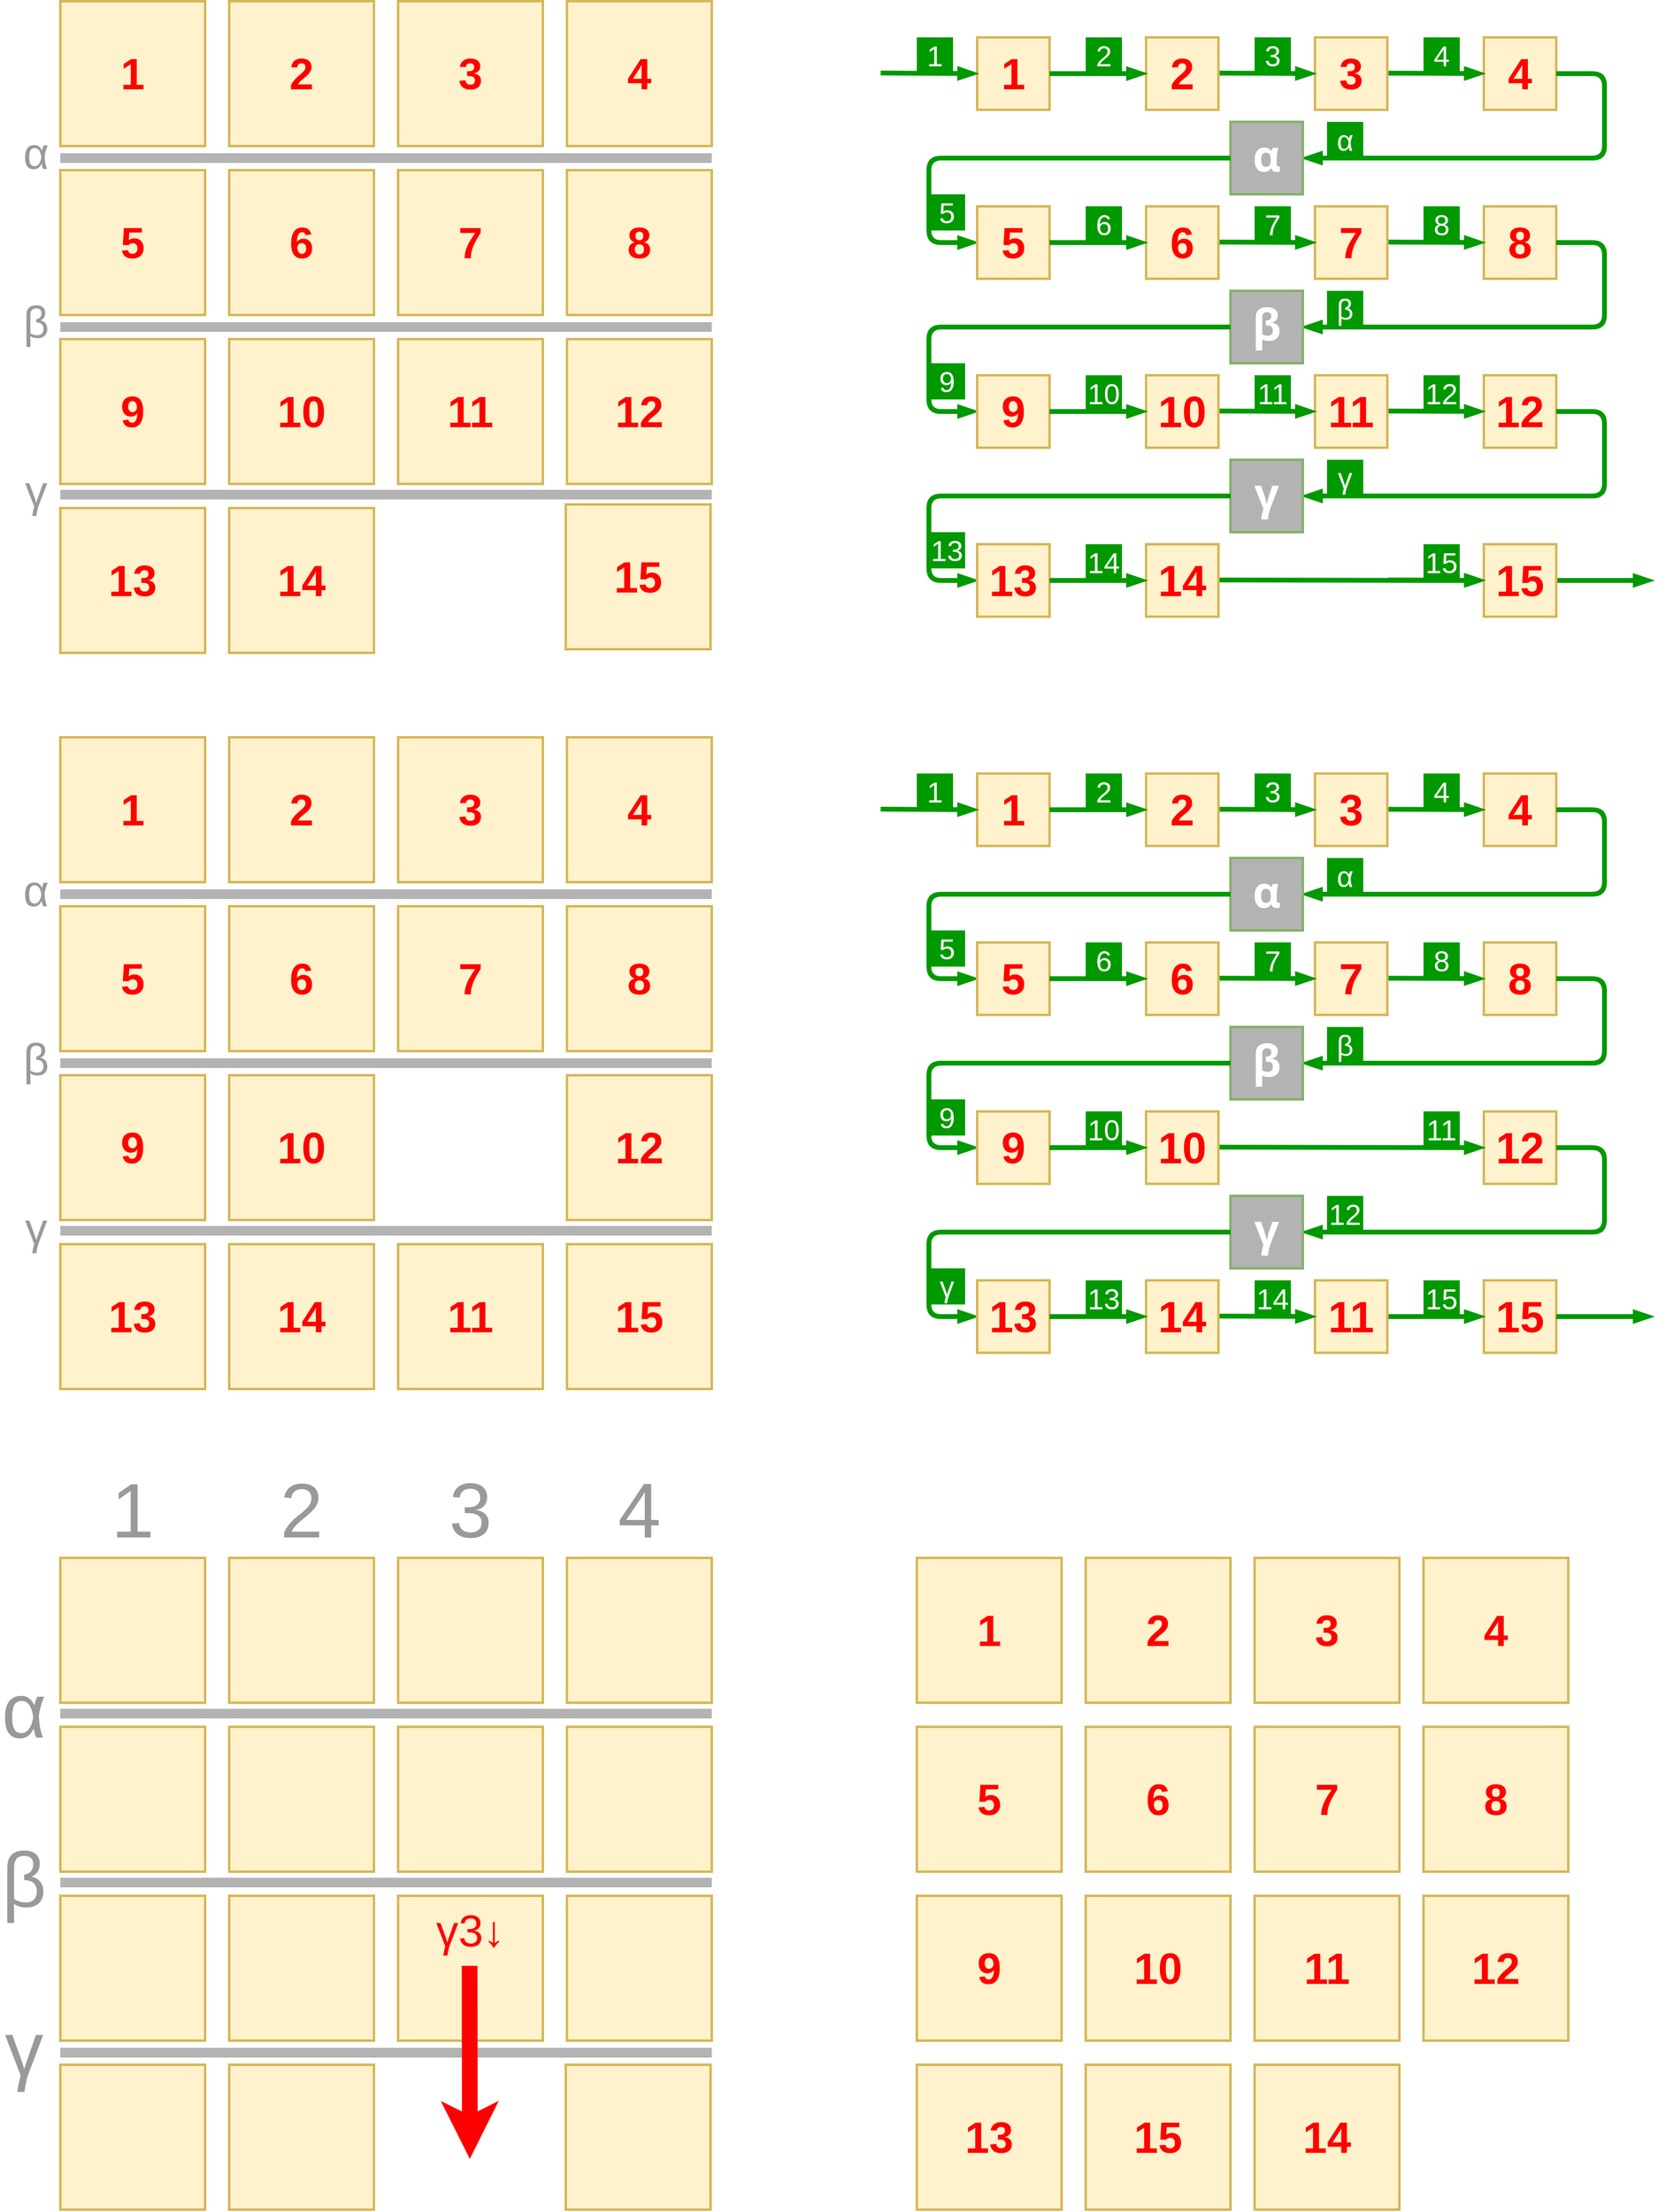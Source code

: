 <mxfile version="13.6.2" type="device"><diagram id="jw7dOPHjrZO8yAsFAN1w" name="Page-1"><mxGraphModel dx="1965" dy="1280" grid="1" gridSize="10" guides="1" tooltips="1" connect="1" arrows="1" fold="1" page="1" pageScale="1" pageWidth="827" pageHeight="1169" math="0" shadow="0"><root><mxCell id="0"/><mxCell id="1" parent="0"/><mxCell id="hXzkZmBH6FMCaFwMjsrA-101" value="&lt;font style=&quot;font-size: 36px;&quot;&gt;&lt;b style=&quot;font-size: 36px;&quot;&gt;1&lt;/b&gt;&lt;/font&gt;" style="text;html=1;align=center;verticalAlign=middle;whiteSpace=wrap;rounded=0;strokeColor=#d6b656;strokeWidth=2;fontSize=36;fillColor=#fff2cc;fontColor=#FF0000;" vertex="1" parent="1"><mxGeometry x="870" y="130" width="60" height="60" as="geometry"/></mxCell><mxCell id="hXzkZmBH6FMCaFwMjsrA-102" value="&lt;font style=&quot;font-size: 36px;&quot;&gt;&lt;b style=&quot;font-size: 36px;&quot;&gt;2&lt;/b&gt;&lt;/font&gt;" style="text;html=1;align=center;verticalAlign=middle;whiteSpace=wrap;rounded=0;strokeColor=#d6b656;strokeWidth=2;fontSize=36;fillColor=#fff2cc;fontColor=#FF0000;" vertex="1" parent="1"><mxGeometry x="1010" y="130" width="60" height="60" as="geometry"/></mxCell><mxCell id="hXzkZmBH6FMCaFwMjsrA-103" value="&lt;font style=&quot;font-size: 36px;&quot;&gt;&lt;b style=&quot;font-size: 36px;&quot;&gt;3&lt;/b&gt;&lt;/font&gt;" style="text;html=1;align=center;verticalAlign=middle;whiteSpace=wrap;rounded=0;strokeColor=#d6b656;strokeWidth=2;fontSize=36;fillColor=#fff2cc;fontColor=#FF0000;" vertex="1" parent="1"><mxGeometry x="1150" y="130" width="60" height="60" as="geometry"/></mxCell><mxCell id="hXzkZmBH6FMCaFwMjsrA-104" value="&lt;font style=&quot;font-size: 36px;&quot;&gt;&lt;b style=&quot;font-size: 36px;&quot;&gt;4&lt;/b&gt;&lt;/font&gt;" style="text;html=1;align=center;verticalAlign=middle;whiteSpace=wrap;rounded=0;strokeColor=#d6b656;strokeWidth=2;fontSize=36;fillColor=#fff2cc;fontColor=#FF0000;" vertex="1" parent="1"><mxGeometry x="1290" y="130" width="60" height="60" as="geometry"/></mxCell><mxCell id="hXzkZmBH6FMCaFwMjsrA-183" value="1" style="aspect=fixed;strokeWidth=2;fontSize=24;strokeColor=none;spacing=0;spacingBottom=4;fontColor=#FFFFFF;fillColor=#009900;" vertex="1" parent="1"><mxGeometry x="820" y="130" width="30" height="30" as="geometry"/></mxCell><mxCell id="hXzkZmBH6FMCaFwMjsrA-184" value="" style="endArrow=blockThin;html=1;rounded=1;strokeWidth=4;endFill=1;entryX=0;entryY=0.5;entryDx=0;entryDy=0;strokeColor=#009900;" edge="1" parent="1" target="hXzkZmBH6FMCaFwMjsrA-101"><mxGeometry width="50" height="50" relative="1" as="geometry"><mxPoint x="790" y="159.5" as="sourcePoint"/><mxPoint x="850" y="159.5" as="targetPoint"/><Array as="points"/></mxGeometry></mxCell><mxCell id="hXzkZmBH6FMCaFwMjsrA-185" value="2" style="aspect=fixed;strokeWidth=2;fontSize=24;strokeColor=none;spacing=0;spacingBottom=4;fontColor=#FFFFFF;fillColor=#009900;" vertex="1" parent="1"><mxGeometry x="960" y="130" width="30" height="30" as="geometry"/></mxCell><mxCell id="hXzkZmBH6FMCaFwMjsrA-187" value="4" style="aspect=fixed;strokeWidth=2;fontSize=24;strokeColor=none;spacing=0;spacingBottom=4;fontColor=#FFFFFF;fillColor=#009900;" vertex="1" parent="1"><mxGeometry x="1240" y="130" width="30" height="30" as="geometry"/></mxCell><mxCell id="hXzkZmBH6FMCaFwMjsrA-191" value="3" style="aspect=fixed;strokeWidth=2;fontSize=24;strokeColor=none;spacing=0;spacingBottom=4;fontColor=#FFFFFF;fillColor=#009900;" vertex="1" parent="1"><mxGeometry x="1100" y="130" width="30" height="30" as="geometry"/></mxCell><mxCell id="hXzkZmBH6FMCaFwMjsrA-209" value="" style="endArrow=blockThin;html=1;rounded=1;strokeWidth=4;endFill=1;exitX=1;exitY=0.5;exitDx=0;exitDy=0;entryX=1;entryY=0.5;entryDx=0;entryDy=0;strokeColor=#009900;" edge="1" parent="1" source="hXzkZmBH6FMCaFwMjsrA-104" target="hXzkZmBH6FMCaFwMjsrA-105"><mxGeometry width="50" height="50" relative="1" as="geometry"><mxPoint x="1280" y="130" as="sourcePoint"/><mxPoint x="1160" y="230" as="targetPoint"/><Array as="points"><mxPoint x="1390" y="160"/><mxPoint x="1390" y="230"/></Array></mxGeometry></mxCell><mxCell id="hXzkZmBH6FMCaFwMjsrA-105" value="&lt;div style=&quot;text-align: left&quot;&gt;&lt;font color=&quot;#ffffff&quot; face=&quot;open sans, helvetica neue, helvetica, arial, sans-serif&quot;&gt;&lt;span style=&quot;font-size: 36px&quot;&gt;&lt;b&gt;α&lt;/b&gt;&lt;/span&gt;&lt;/font&gt;&lt;br&gt;&lt;/div&gt;" style="text;html=1;align=center;verticalAlign=middle;whiteSpace=wrap;rounded=0;strokeWidth=2;fontColor=#333333;spacingBottom=6;strokeColor=#82B366;fillColor=#B3B3B3;" vertex="1" parent="1"><mxGeometry x="1080" y="200" width="60" height="60" as="geometry"/></mxCell><mxCell id="hXzkZmBH6FMCaFwMjsrA-258" value="" style="endArrow=blockThin;html=1;rounded=1;strokeWidth=4;endFill=1;entryX=0;entryY=0.5;entryDx=0;entryDy=0;exitX=1;exitY=0.5;exitDx=0;exitDy=0;strokeColor=#009900;" edge="1" parent="1" source="hXzkZmBH6FMCaFwMjsrA-101" target="hXzkZmBH6FMCaFwMjsrA-102"><mxGeometry width="50" height="50" relative="1" as="geometry"><mxPoint x="800" y="169.5" as="sourcePoint"/><mxPoint x="860" y="169.5" as="targetPoint"/><Array as="points"/></mxGeometry></mxCell><mxCell id="hXzkZmBH6FMCaFwMjsrA-259" value="" style="endArrow=blockThin;html=1;rounded=1;strokeWidth=4;endFill=1;entryX=0;entryY=0.5;entryDx=0;entryDy=0;exitX=1;exitY=0.5;exitDx=0;exitDy=0;strokeColor=#009900;" edge="1" parent="1" target="hXzkZmBH6FMCaFwMjsrA-103"><mxGeometry width="50" height="50" relative="1" as="geometry"><mxPoint x="1071" y="159.58" as="sourcePoint"/><mxPoint x="1131.0" y="159.58" as="targetPoint"/><Array as="points"/></mxGeometry></mxCell><mxCell id="hXzkZmBH6FMCaFwMjsrA-260" value="" style="endArrow=blockThin;html=1;rounded=1;strokeWidth=4;endFill=1;entryX=0;entryY=0.5;entryDx=0;entryDy=0;exitX=1;exitY=0.5;exitDx=0;exitDy=0;strokeColor=#009900;" edge="1" parent="1" target="hXzkZmBH6FMCaFwMjsrA-104"><mxGeometry width="50" height="50" relative="1" as="geometry"><mxPoint x="1211" y="159.58" as="sourcePoint"/><mxPoint x="1271.0" y="159.58" as="targetPoint"/><Array as="points"/></mxGeometry></mxCell><mxCell id="hXzkZmBH6FMCaFwMjsrA-261" value="" style="endArrow=blockThin;html=1;rounded=1;strokeWidth=4;endFill=1;exitX=0;exitY=0.5;exitDx=0;exitDy=0;entryX=0;entryY=0.5;entryDx=0;entryDy=0;strokeColor=#009900;" edge="1" parent="1" source="hXzkZmBH6FMCaFwMjsrA-105"><mxGeometry width="50" height="50" relative="1" as="geometry"><mxPoint x="1020" y="160" as="sourcePoint"/><mxPoint x="870" y="300" as="targetPoint"/><Array as="points"><mxPoint x="830" y="230"/><mxPoint x="830" y="300"/></Array></mxGeometry></mxCell><mxCell id="hXzkZmBH6FMCaFwMjsrA-299" value="α" style="aspect=fixed;strokeWidth=2;fontSize=24;strokeColor=none;spacing=0;spacingBottom=4;fontColor=#FFFFFF;fillColor=#009900;" vertex="1" parent="1"><mxGeometry x="1160" y="200" width="30" height="30" as="geometry"/></mxCell><mxCell id="hXzkZmBH6FMCaFwMjsrA-301" value="5" style="aspect=fixed;strokeWidth=2;fontSize=24;strokeColor=none;spacing=0;spacingBottom=4;fontColor=#FFFFFF;fillColor=#009900;" vertex="1" parent="1"><mxGeometry x="830" y="260" width="30" height="30" as="geometry"/></mxCell><mxCell id="hXzkZmBH6FMCaFwMjsrA-302" value="&lt;font style=&quot;font-size: 36px&quot;&gt;&lt;b style=&quot;font-size: 36px&quot;&gt;5&lt;/b&gt;&lt;/font&gt;" style="text;html=1;align=center;verticalAlign=middle;whiteSpace=wrap;rounded=0;strokeColor=#d6b656;strokeWidth=2;fontSize=36;fillColor=#fff2cc;fontColor=#FF0000;" vertex="1" parent="1"><mxGeometry x="870" y="270" width="60" height="60" as="geometry"/></mxCell><mxCell id="hXzkZmBH6FMCaFwMjsrA-303" value="&lt;font style=&quot;font-size: 36px&quot;&gt;&lt;b style=&quot;font-size: 36px&quot;&gt;6&lt;/b&gt;&lt;/font&gt;" style="text;html=1;align=center;verticalAlign=middle;whiteSpace=wrap;rounded=0;strokeColor=#d6b656;strokeWidth=2;fontSize=36;fillColor=#fff2cc;fontColor=#FF0000;" vertex="1" parent="1"><mxGeometry x="1010" y="270" width="60" height="60" as="geometry"/></mxCell><mxCell id="hXzkZmBH6FMCaFwMjsrA-304" value="&lt;font style=&quot;font-size: 36px&quot;&gt;&lt;b style=&quot;font-size: 36px&quot;&gt;7&lt;/b&gt;&lt;/font&gt;" style="text;html=1;align=center;verticalAlign=middle;whiteSpace=wrap;rounded=0;strokeColor=#d6b656;strokeWidth=2;fontSize=36;fillColor=#fff2cc;fontColor=#FF0000;" vertex="1" parent="1"><mxGeometry x="1150" y="270" width="60" height="60" as="geometry"/></mxCell><mxCell id="hXzkZmBH6FMCaFwMjsrA-305" value="&lt;font style=&quot;font-size: 36px&quot;&gt;&lt;b style=&quot;font-size: 36px&quot;&gt;8&lt;/b&gt;&lt;/font&gt;" style="text;html=1;align=center;verticalAlign=middle;whiteSpace=wrap;rounded=0;strokeColor=#d6b656;strokeWidth=2;fontSize=36;fillColor=#fff2cc;fontColor=#FF0000;" vertex="1" parent="1"><mxGeometry x="1290" y="270" width="60" height="60" as="geometry"/></mxCell><mxCell id="hXzkZmBH6FMCaFwMjsrA-306" value="6" style="aspect=fixed;strokeWidth=2;fontSize=24;strokeColor=none;spacing=0;spacingBottom=4;fontColor=#FFFFFF;fillColor=#009900;" vertex="1" parent="1"><mxGeometry x="960" y="270" width="30" height="30" as="geometry"/></mxCell><mxCell id="hXzkZmBH6FMCaFwMjsrA-307" value="8" style="aspect=fixed;strokeWidth=2;fontSize=24;strokeColor=none;spacing=0;spacingBottom=4;fontColor=#FFFFFF;fillColor=#009900;" vertex="1" parent="1"><mxGeometry x="1240" y="270" width="30" height="30" as="geometry"/></mxCell><mxCell id="hXzkZmBH6FMCaFwMjsrA-308" value="7" style="aspect=fixed;strokeWidth=2;fontSize=24;strokeColor=none;spacing=0;spacingBottom=4;fontColor=#FFFFFF;fillColor=#009900;" vertex="1" parent="1"><mxGeometry x="1100" y="270" width="30" height="30" as="geometry"/></mxCell><mxCell id="hXzkZmBH6FMCaFwMjsrA-309" value="" style="endArrow=blockThin;html=1;rounded=1;strokeWidth=4;endFill=1;exitX=1;exitY=0.5;exitDx=0;exitDy=0;entryX=1;entryY=0.5;entryDx=0;entryDy=0;strokeColor=#009900;" edge="1" source="hXzkZmBH6FMCaFwMjsrA-305" target="hXzkZmBH6FMCaFwMjsrA-310" parent="1"><mxGeometry width="50" height="50" relative="1" as="geometry"><mxPoint x="1280" y="270" as="sourcePoint"/><mxPoint x="1160" y="370" as="targetPoint"/><Array as="points"><mxPoint x="1390" y="300"/><mxPoint x="1390" y="370"/></Array></mxGeometry></mxCell><mxCell id="hXzkZmBH6FMCaFwMjsrA-310" value="&lt;div style=&quot;text-align: left&quot;&gt;&lt;font color=&quot;#ffffff&quot; face=&quot;open sans, helvetica neue, helvetica, arial, sans-serif&quot;&gt;&lt;span style=&quot;font-size: 36px&quot;&gt;&lt;b&gt;β&lt;/b&gt;&lt;/span&gt;&lt;/font&gt;&lt;br&gt;&lt;/div&gt;" style="text;html=1;align=center;verticalAlign=middle;whiteSpace=wrap;rounded=0;strokeWidth=2;fontColor=#333333;spacingBottom=6;strokeColor=#82B366;fillColor=#B3B3B3;" vertex="1" parent="1"><mxGeometry x="1080" y="340" width="60" height="60" as="geometry"/></mxCell><mxCell id="hXzkZmBH6FMCaFwMjsrA-311" value="" style="endArrow=blockThin;html=1;rounded=1;strokeWidth=4;endFill=1;entryX=0;entryY=0.5;entryDx=0;entryDy=0;exitX=1;exitY=0.5;exitDx=0;exitDy=0;strokeColor=#009900;" edge="1" source="hXzkZmBH6FMCaFwMjsrA-302" target="hXzkZmBH6FMCaFwMjsrA-303" parent="1"><mxGeometry width="50" height="50" relative="1" as="geometry"><mxPoint x="800" y="309.5" as="sourcePoint"/><mxPoint x="860" y="309.5" as="targetPoint"/><Array as="points"/></mxGeometry></mxCell><mxCell id="hXzkZmBH6FMCaFwMjsrA-312" value="" style="endArrow=blockThin;html=1;rounded=1;strokeWidth=4;endFill=1;entryX=0;entryY=0.5;entryDx=0;entryDy=0;exitX=1;exitY=0.5;exitDx=0;exitDy=0;strokeColor=#009900;" edge="1" target="hXzkZmBH6FMCaFwMjsrA-304" parent="1"><mxGeometry width="50" height="50" relative="1" as="geometry"><mxPoint x="1071" y="299.58" as="sourcePoint"/><mxPoint x="1131.0" y="299.58" as="targetPoint"/><Array as="points"/></mxGeometry></mxCell><mxCell id="hXzkZmBH6FMCaFwMjsrA-313" value="" style="endArrow=blockThin;html=1;rounded=1;strokeWidth=4;endFill=1;entryX=0;entryY=0.5;entryDx=0;entryDy=0;exitX=1;exitY=0.5;exitDx=0;exitDy=0;strokeColor=#009900;" edge="1" target="hXzkZmBH6FMCaFwMjsrA-305" parent="1"><mxGeometry width="50" height="50" relative="1" as="geometry"><mxPoint x="1211" y="299.58" as="sourcePoint"/><mxPoint x="1271.0" y="299.58" as="targetPoint"/><Array as="points"/></mxGeometry></mxCell><mxCell id="hXzkZmBH6FMCaFwMjsrA-314" value="" style="endArrow=blockThin;html=1;rounded=1;strokeWidth=4;endFill=1;exitX=0;exitY=0.5;exitDx=0;exitDy=0;entryX=0;entryY=0.5;entryDx=0;entryDy=0;strokeColor=#009900;" edge="1" source="hXzkZmBH6FMCaFwMjsrA-310" parent="1"><mxGeometry width="50" height="50" relative="1" as="geometry"><mxPoint x="1020" y="300" as="sourcePoint"/><mxPoint x="870" y="440" as="targetPoint"/><Array as="points"><mxPoint x="830" y="370"/><mxPoint x="830" y="440"/></Array></mxGeometry></mxCell><mxCell id="hXzkZmBH6FMCaFwMjsrA-315" value="β" style="aspect=fixed;strokeWidth=2;fontSize=24;strokeColor=none;spacing=0;spacingBottom=4;fontColor=#FFFFFF;fillColor=#009900;" vertex="1" parent="1"><mxGeometry x="1160" y="340" width="30" height="30" as="geometry"/></mxCell><mxCell id="hXzkZmBH6FMCaFwMjsrA-316" value="9" style="aspect=fixed;strokeWidth=2;fontSize=24;strokeColor=none;spacing=0;spacingBottom=4;fontColor=#FFFFFF;fillColor=#009900;" vertex="1" parent="1"><mxGeometry x="830" y="400" width="30" height="30" as="geometry"/></mxCell><mxCell id="hXzkZmBH6FMCaFwMjsrA-317" value="&lt;font style=&quot;font-size: 36px&quot;&gt;&lt;b style=&quot;font-size: 36px&quot;&gt;9&lt;/b&gt;&lt;/font&gt;" style="text;html=1;align=center;verticalAlign=middle;whiteSpace=wrap;rounded=0;strokeColor=#d6b656;strokeWidth=2;fontSize=36;fillColor=#fff2cc;fontColor=#FF0000;" vertex="1" parent="1"><mxGeometry x="870" y="410" width="60" height="60" as="geometry"/></mxCell><mxCell id="hXzkZmBH6FMCaFwMjsrA-318" value="&lt;font style=&quot;font-size: 36px&quot;&gt;&lt;b style=&quot;font-size: 36px&quot;&gt;10&lt;/b&gt;&lt;/font&gt;" style="text;html=1;align=center;verticalAlign=middle;whiteSpace=wrap;rounded=0;strokeColor=#d6b656;strokeWidth=2;fontSize=36;fillColor=#fff2cc;fontColor=#FF0000;" vertex="1" parent="1"><mxGeometry x="1010" y="410" width="60" height="60" as="geometry"/></mxCell><mxCell id="hXzkZmBH6FMCaFwMjsrA-319" value="&lt;font style=&quot;font-size: 36px&quot;&gt;&lt;b style=&quot;font-size: 36px&quot;&gt;11&lt;/b&gt;&lt;/font&gt;" style="text;html=1;align=center;verticalAlign=middle;whiteSpace=wrap;rounded=0;strokeColor=#d6b656;strokeWidth=2;fontSize=36;fillColor=#fff2cc;fontColor=#FF0000;" vertex="1" parent="1"><mxGeometry x="1150" y="410" width="60" height="60" as="geometry"/></mxCell><mxCell id="hXzkZmBH6FMCaFwMjsrA-320" value="&lt;font style=&quot;font-size: 36px&quot;&gt;&lt;b style=&quot;font-size: 36px&quot;&gt;12&lt;/b&gt;&lt;/font&gt;" style="text;html=1;align=center;verticalAlign=middle;whiteSpace=wrap;rounded=0;strokeColor=#d6b656;strokeWidth=2;fontSize=36;fillColor=#fff2cc;fontColor=#FF0000;" vertex="1" parent="1"><mxGeometry x="1290" y="410" width="60" height="60" as="geometry"/></mxCell><mxCell id="hXzkZmBH6FMCaFwMjsrA-321" value="10" style="aspect=fixed;strokeWidth=2;fontSize=24;strokeColor=none;spacing=0;spacingBottom=4;fontColor=#FFFFFF;fillColor=#009900;" vertex="1" parent="1"><mxGeometry x="960" y="410" width="30" height="30" as="geometry"/></mxCell><mxCell id="hXzkZmBH6FMCaFwMjsrA-322" value="12" style="aspect=fixed;strokeWidth=2;fontSize=24;strokeColor=none;spacing=0;spacingBottom=4;fontColor=#FFFFFF;fillColor=#009900;" vertex="1" parent="1"><mxGeometry x="1240" y="410" width="30" height="30" as="geometry"/></mxCell><mxCell id="hXzkZmBH6FMCaFwMjsrA-323" value="11" style="aspect=fixed;strokeWidth=2;fontSize=24;strokeColor=none;spacing=0;spacingBottom=4;fontColor=#FFFFFF;fillColor=#009900;" vertex="1" parent="1"><mxGeometry x="1100" y="410" width="30" height="30" as="geometry"/></mxCell><mxCell id="hXzkZmBH6FMCaFwMjsrA-324" value="" style="endArrow=blockThin;html=1;rounded=1;strokeWidth=4;endFill=1;exitX=1;exitY=0.5;exitDx=0;exitDy=0;entryX=1;entryY=0.5;entryDx=0;entryDy=0;strokeColor=#009900;" edge="1" source="hXzkZmBH6FMCaFwMjsrA-320" target="hXzkZmBH6FMCaFwMjsrA-325" parent="1"><mxGeometry width="50" height="50" relative="1" as="geometry"><mxPoint x="1280" y="410" as="sourcePoint"/><mxPoint x="1160" y="510" as="targetPoint"/><Array as="points"><mxPoint x="1390" y="440"/><mxPoint x="1390" y="510"/></Array></mxGeometry></mxCell><mxCell id="hXzkZmBH6FMCaFwMjsrA-325" value="&lt;div style=&quot;text-align: left&quot;&gt;&lt;font color=&quot;#ffffff&quot; face=&quot;open sans, helvetica neue, helvetica, arial, sans-serif&quot;&gt;&lt;span style=&quot;font-size: 36px&quot;&gt;&lt;b&gt;γ&lt;/b&gt;&lt;/span&gt;&lt;/font&gt;&lt;br&gt;&lt;/div&gt;" style="text;html=1;align=center;verticalAlign=middle;whiteSpace=wrap;rounded=0;strokeWidth=2;fontColor=#333333;spacingBottom=6;strokeColor=#82B366;fillColor=#B3B3B3;" vertex="1" parent="1"><mxGeometry x="1080" y="480" width="60" height="60" as="geometry"/></mxCell><mxCell id="hXzkZmBH6FMCaFwMjsrA-326" value="" style="endArrow=blockThin;html=1;rounded=1;strokeWidth=4;endFill=1;entryX=0;entryY=0.5;entryDx=0;entryDy=0;exitX=1;exitY=0.5;exitDx=0;exitDy=0;strokeColor=#009900;" edge="1" source="hXzkZmBH6FMCaFwMjsrA-317" target="hXzkZmBH6FMCaFwMjsrA-318" parent="1"><mxGeometry width="50" height="50" relative="1" as="geometry"><mxPoint x="800" y="449.5" as="sourcePoint"/><mxPoint x="860" y="449.5" as="targetPoint"/><Array as="points"/></mxGeometry></mxCell><mxCell id="hXzkZmBH6FMCaFwMjsrA-327" value="" style="endArrow=blockThin;html=1;rounded=1;strokeWidth=4;endFill=1;entryX=0;entryY=0.5;entryDx=0;entryDy=0;exitX=1;exitY=0.5;exitDx=0;exitDy=0;strokeColor=#009900;" edge="1" target="hXzkZmBH6FMCaFwMjsrA-319" parent="1"><mxGeometry width="50" height="50" relative="1" as="geometry"><mxPoint x="1071" y="439.58" as="sourcePoint"/><mxPoint x="1131.0" y="439.58" as="targetPoint"/><Array as="points"/></mxGeometry></mxCell><mxCell id="hXzkZmBH6FMCaFwMjsrA-328" value="" style="endArrow=blockThin;html=1;rounded=1;strokeWidth=4;endFill=1;entryX=0;entryY=0.5;entryDx=0;entryDy=0;exitX=1;exitY=0.5;exitDx=0;exitDy=0;strokeColor=#009900;" edge="1" target="hXzkZmBH6FMCaFwMjsrA-320" parent="1"><mxGeometry width="50" height="50" relative="1" as="geometry"><mxPoint x="1211" y="439.58" as="sourcePoint"/><mxPoint x="1271.0" y="439.58" as="targetPoint"/><Array as="points"/></mxGeometry></mxCell><mxCell id="hXzkZmBH6FMCaFwMjsrA-329" value="" style="endArrow=blockThin;html=1;rounded=1;strokeWidth=4;endFill=1;exitX=0;exitY=0.5;exitDx=0;exitDy=0;entryX=0;entryY=0.5;entryDx=0;entryDy=0;strokeColor=#009900;" edge="1" source="hXzkZmBH6FMCaFwMjsrA-325" parent="1"><mxGeometry width="50" height="50" relative="1" as="geometry"><mxPoint x="1020" y="440" as="sourcePoint"/><mxPoint x="870" y="580" as="targetPoint"/><Array as="points"><mxPoint x="830" y="510"/><mxPoint x="830" y="580"/></Array></mxGeometry></mxCell><mxCell id="hXzkZmBH6FMCaFwMjsrA-330" value="γ" style="aspect=fixed;strokeWidth=2;fontSize=24;strokeColor=none;spacing=0;spacingBottom=4;fontColor=#FFFFFF;fillColor=#009900;" vertex="1" parent="1"><mxGeometry x="1160" y="480" width="30" height="30" as="geometry"/></mxCell><mxCell id="hXzkZmBH6FMCaFwMjsrA-331" value="13" style="aspect=fixed;strokeWidth=2;fontSize=24;strokeColor=none;spacing=0;spacingBottom=4;fontColor=#FFFFFF;fillColor=#009900;" vertex="1" parent="1"><mxGeometry x="830" y="540" width="30" height="30" as="geometry"/></mxCell><mxCell id="hXzkZmBH6FMCaFwMjsrA-332" value="&lt;font style=&quot;font-size: 36px&quot;&gt;&lt;b style=&quot;font-size: 36px&quot;&gt;13&lt;/b&gt;&lt;/font&gt;" style="text;html=1;align=center;verticalAlign=middle;whiteSpace=wrap;rounded=0;strokeColor=#d6b656;strokeWidth=2;fontSize=36;fillColor=#fff2cc;fontColor=#FF0000;" vertex="1" parent="1"><mxGeometry x="870" y="550" width="60" height="60" as="geometry"/></mxCell><mxCell id="hXzkZmBH6FMCaFwMjsrA-333" value="&lt;font style=&quot;font-size: 36px&quot;&gt;&lt;b style=&quot;font-size: 36px&quot;&gt;14&lt;/b&gt;&lt;/font&gt;" style="text;html=1;align=center;verticalAlign=middle;whiteSpace=wrap;rounded=0;strokeColor=#d6b656;strokeWidth=2;fontSize=36;fillColor=#fff2cc;fontColor=#FF0000;" vertex="1" parent="1"><mxGeometry x="1010" y="550" width="60" height="60" as="geometry"/></mxCell><mxCell id="hXzkZmBH6FMCaFwMjsrA-336" value="14" style="aspect=fixed;strokeWidth=2;fontSize=24;strokeColor=none;spacing=0;spacingBottom=4;fontColor=#FFFFFF;fillColor=#009900;" vertex="1" parent="1"><mxGeometry x="960" y="550" width="30" height="30" as="geometry"/></mxCell><mxCell id="hXzkZmBH6FMCaFwMjsrA-338" value="15" style="aspect=fixed;strokeWidth=2;fontSize=24;strokeColor=none;spacing=0;spacingBottom=4;fontColor=#FFFFFF;fillColor=#009900;" vertex="1" parent="1"><mxGeometry x="1240" y="550" width="30" height="30" as="geometry"/></mxCell><mxCell id="hXzkZmBH6FMCaFwMjsrA-341" value="" style="endArrow=blockThin;html=1;rounded=1;strokeWidth=4;endFill=1;entryX=0;entryY=0.5;entryDx=0;entryDy=0;exitX=1;exitY=0.5;exitDx=0;exitDy=0;strokeColor=#009900;" edge="1" source="hXzkZmBH6FMCaFwMjsrA-332" target="hXzkZmBH6FMCaFwMjsrA-333" parent="1"><mxGeometry width="50" height="50" relative="1" as="geometry"><mxPoint x="800" y="589.5" as="sourcePoint"/><mxPoint x="860" y="589.5" as="targetPoint"/><Array as="points"/></mxGeometry></mxCell><mxCell id="hXzkZmBH6FMCaFwMjsrA-342" value="" style="endArrow=blockThin;html=1;rounded=1;strokeWidth=4;endFill=1;entryX=0;entryY=0.5;entryDx=0;entryDy=0;exitX=1;exitY=0.5;exitDx=0;exitDy=0;strokeColor=#009900;" edge="1" target="hXzkZmBH6FMCaFwMjsrA-334" parent="1"><mxGeometry width="50" height="50" relative="1" as="geometry"><mxPoint x="1071" y="579.58" as="sourcePoint"/><mxPoint x="1131.0" y="579.58" as="targetPoint"/><Array as="points"/></mxGeometry></mxCell><mxCell id="hXzkZmBH6FMCaFwMjsrA-343" value="" style="endArrow=blockThin;html=1;rounded=1;strokeWidth=4;endFill=1;exitX=1;exitY=0.5;exitDx=0;exitDy=0;strokeColor=#009900;" edge="1" parent="1" source="hXzkZmBH6FMCaFwMjsrA-334"><mxGeometry width="50" height="50" relative="1" as="geometry"><mxPoint x="1211" y="579.58" as="sourcePoint"/><mxPoint x="1430" y="580" as="targetPoint"/><Array as="points"/></mxGeometry></mxCell><mxCell id="hXzkZmBH6FMCaFwMjsrA-349" value="&lt;font style=&quot;font-size: 36px;&quot;&gt;&lt;b style=&quot;font-size: 36px;&quot;&gt;1&lt;/b&gt;&lt;/font&gt;" style="text;html=1;align=center;verticalAlign=middle;whiteSpace=wrap;rounded=0;strokeColor=#d6b656;strokeWidth=2;fontSize=36;fillColor=#fff2cc;fontColor=#FF0000;" vertex="1" parent="1"><mxGeometry x="870" y="740" width="60" height="60" as="geometry"/></mxCell><mxCell id="hXzkZmBH6FMCaFwMjsrA-350" value="&lt;font style=&quot;font-size: 36px;&quot;&gt;&lt;b style=&quot;font-size: 36px;&quot;&gt;2&lt;/b&gt;&lt;/font&gt;" style="text;html=1;align=center;verticalAlign=middle;whiteSpace=wrap;rounded=0;strokeColor=#d6b656;strokeWidth=2;fontSize=36;fillColor=#fff2cc;fontColor=#FF0000;" vertex="1" parent="1"><mxGeometry x="1010" y="740" width="60" height="60" as="geometry"/></mxCell><mxCell id="hXzkZmBH6FMCaFwMjsrA-351" value="&lt;font style=&quot;font-size: 36px;&quot;&gt;&lt;b style=&quot;font-size: 36px;&quot;&gt;3&lt;/b&gt;&lt;/font&gt;" style="text;html=1;align=center;verticalAlign=middle;whiteSpace=wrap;rounded=0;strokeColor=#d6b656;strokeWidth=2;fontSize=36;fillColor=#fff2cc;fontColor=#FF0000;" vertex="1" parent="1"><mxGeometry x="1150" y="740" width="60" height="60" as="geometry"/></mxCell><mxCell id="hXzkZmBH6FMCaFwMjsrA-352" value="&lt;font style=&quot;font-size: 36px;&quot;&gt;&lt;b style=&quot;font-size: 36px;&quot;&gt;4&lt;/b&gt;&lt;/font&gt;" style="text;html=1;align=center;verticalAlign=middle;whiteSpace=wrap;rounded=0;strokeColor=#d6b656;strokeWidth=2;fontSize=36;fillColor=#fff2cc;fontColor=#FF0000;" vertex="1" parent="1"><mxGeometry x="1290" y="740" width="60" height="60" as="geometry"/></mxCell><mxCell id="hXzkZmBH6FMCaFwMjsrA-353" value="1" style="aspect=fixed;strokeWidth=2;fontSize=24;strokeColor=none;spacing=0;spacingBottom=4;fontColor=#FFFFFF;fillColor=#009900;" vertex="1" parent="1"><mxGeometry x="820" y="740" width="30" height="30" as="geometry"/></mxCell><mxCell id="hXzkZmBH6FMCaFwMjsrA-354" value="" style="endArrow=blockThin;html=1;rounded=1;strokeWidth=4;endFill=1;entryX=0;entryY=0.5;entryDx=0;entryDy=0;strokeColor=#009900;" edge="1" target="hXzkZmBH6FMCaFwMjsrA-349" parent="1"><mxGeometry width="50" height="50" relative="1" as="geometry"><mxPoint x="790" y="769.5" as="sourcePoint"/><mxPoint x="850" y="769.5" as="targetPoint"/><Array as="points"/></mxGeometry></mxCell><mxCell id="hXzkZmBH6FMCaFwMjsrA-355" value="2" style="aspect=fixed;strokeWidth=2;fontSize=24;strokeColor=none;spacing=0;spacingBottom=4;fontColor=#FFFFFF;fillColor=#009900;" vertex="1" parent="1"><mxGeometry x="960" y="740" width="30" height="30" as="geometry"/></mxCell><mxCell id="hXzkZmBH6FMCaFwMjsrA-356" value="4" style="aspect=fixed;strokeWidth=2;fontSize=24;strokeColor=none;spacing=0;spacingBottom=4;fontColor=#FFFFFF;fillColor=#009900;" vertex="1" parent="1"><mxGeometry x="1240" y="740" width="30" height="30" as="geometry"/></mxCell><mxCell id="hXzkZmBH6FMCaFwMjsrA-357" value="3" style="aspect=fixed;strokeWidth=2;fontSize=24;strokeColor=none;spacing=0;spacingBottom=4;fontColor=#FFFFFF;fillColor=#009900;" vertex="1" parent="1"><mxGeometry x="1100" y="740" width="30" height="30" as="geometry"/></mxCell><mxCell id="hXzkZmBH6FMCaFwMjsrA-358" value="" style="endArrow=blockThin;html=1;rounded=1;strokeWidth=4;endFill=1;exitX=1;exitY=0.5;exitDx=0;exitDy=0;entryX=1;entryY=0.5;entryDx=0;entryDy=0;strokeColor=#009900;" edge="1" source="hXzkZmBH6FMCaFwMjsrA-352" target="hXzkZmBH6FMCaFwMjsrA-359" parent="1"><mxGeometry width="50" height="50" relative="1" as="geometry"><mxPoint x="1280" y="740" as="sourcePoint"/><mxPoint x="1160" y="840" as="targetPoint"/><Array as="points"><mxPoint x="1390" y="770"/><mxPoint x="1390" y="840"/></Array></mxGeometry></mxCell><mxCell id="hXzkZmBH6FMCaFwMjsrA-359" value="&lt;div style=&quot;text-align: left&quot;&gt;&lt;b style=&quot;color: rgb(255 , 255 , 255) ; font-family: &amp;#34;open sans&amp;#34; , &amp;#34;helvetica neue&amp;#34; , &amp;#34;helvetica&amp;#34; , &amp;#34;arial&amp;#34; , sans-serif ; font-size: 36px&quot;&gt;α&lt;/b&gt;&lt;br&gt;&lt;/div&gt;" style="text;html=1;align=center;verticalAlign=middle;whiteSpace=wrap;rounded=0;strokeWidth=2;fontColor=#333333;spacingBottom=6;strokeColor=#82B366;fillColor=#B3B3B3;" vertex="1" parent="1"><mxGeometry x="1080" y="810" width="60" height="60" as="geometry"/></mxCell><mxCell id="hXzkZmBH6FMCaFwMjsrA-360" value="" style="endArrow=blockThin;html=1;rounded=1;strokeWidth=4;endFill=1;entryX=0;entryY=0.5;entryDx=0;entryDy=0;exitX=1;exitY=0.5;exitDx=0;exitDy=0;strokeColor=#009900;" edge="1" source="hXzkZmBH6FMCaFwMjsrA-349" target="hXzkZmBH6FMCaFwMjsrA-350" parent="1"><mxGeometry width="50" height="50" relative="1" as="geometry"><mxPoint x="800" y="779.5" as="sourcePoint"/><mxPoint x="860" y="779.5" as="targetPoint"/><Array as="points"/></mxGeometry></mxCell><mxCell id="hXzkZmBH6FMCaFwMjsrA-361" value="" style="endArrow=blockThin;html=1;rounded=1;strokeWidth=4;endFill=1;entryX=0;entryY=0.5;entryDx=0;entryDy=0;exitX=1;exitY=0.5;exitDx=0;exitDy=0;strokeColor=#009900;" edge="1" target="hXzkZmBH6FMCaFwMjsrA-351" parent="1"><mxGeometry width="50" height="50" relative="1" as="geometry"><mxPoint x="1071" y="769.58" as="sourcePoint"/><mxPoint x="1131.0" y="769.58" as="targetPoint"/><Array as="points"/></mxGeometry></mxCell><mxCell id="hXzkZmBH6FMCaFwMjsrA-362" value="" style="endArrow=blockThin;html=1;rounded=1;strokeWidth=4;endFill=1;entryX=0;entryY=0.5;entryDx=0;entryDy=0;exitX=1;exitY=0.5;exitDx=0;exitDy=0;strokeColor=#009900;" edge="1" target="hXzkZmBH6FMCaFwMjsrA-352" parent="1"><mxGeometry width="50" height="50" relative="1" as="geometry"><mxPoint x="1211" y="769.58" as="sourcePoint"/><mxPoint x="1271.0" y="769.58" as="targetPoint"/><Array as="points"/></mxGeometry></mxCell><mxCell id="hXzkZmBH6FMCaFwMjsrA-363" value="" style="endArrow=blockThin;html=1;rounded=1;strokeWidth=4;endFill=1;exitX=0;exitY=0.5;exitDx=0;exitDy=0;entryX=0;entryY=0.5;entryDx=0;entryDy=0;strokeColor=#009900;" edge="1" source="hXzkZmBH6FMCaFwMjsrA-359" parent="1"><mxGeometry width="50" height="50" relative="1" as="geometry"><mxPoint x="1020" y="770" as="sourcePoint"/><mxPoint x="870" y="910" as="targetPoint"/><Array as="points"><mxPoint x="830" y="840"/><mxPoint x="830" y="910"/></Array></mxGeometry></mxCell><mxCell id="hXzkZmBH6FMCaFwMjsrA-364" value="α" style="aspect=fixed;strokeWidth=2;fontSize=24;strokeColor=none;spacing=0;spacingBottom=4;fontColor=#FFFFFF;fillColor=#009900;" vertex="1" parent="1"><mxGeometry x="1160" y="810" width="30" height="30" as="geometry"/></mxCell><mxCell id="hXzkZmBH6FMCaFwMjsrA-365" value="5" style="aspect=fixed;strokeWidth=2;fontSize=24;strokeColor=none;spacing=0;spacingBottom=4;fontColor=#FFFFFF;fillColor=#009900;" vertex="1" parent="1"><mxGeometry x="830" y="870" width="30" height="30" as="geometry"/></mxCell><mxCell id="hXzkZmBH6FMCaFwMjsrA-366" value="&lt;font style=&quot;font-size: 36px&quot;&gt;&lt;b style=&quot;font-size: 36px&quot;&gt;5&lt;/b&gt;&lt;/font&gt;" style="text;html=1;align=center;verticalAlign=middle;whiteSpace=wrap;rounded=0;strokeColor=#d6b656;strokeWidth=2;fontSize=36;fillColor=#fff2cc;fontColor=#FF0000;" vertex="1" parent="1"><mxGeometry x="870" y="880" width="60" height="60" as="geometry"/></mxCell><mxCell id="hXzkZmBH6FMCaFwMjsrA-367" value="&lt;font style=&quot;font-size: 36px&quot;&gt;&lt;b style=&quot;font-size: 36px&quot;&gt;6&lt;/b&gt;&lt;/font&gt;" style="text;html=1;align=center;verticalAlign=middle;whiteSpace=wrap;rounded=0;strokeColor=#d6b656;strokeWidth=2;fontSize=36;fillColor=#fff2cc;fontColor=#FF0000;" vertex="1" parent="1"><mxGeometry x="1010" y="880" width="60" height="60" as="geometry"/></mxCell><mxCell id="hXzkZmBH6FMCaFwMjsrA-368" value="&lt;font style=&quot;font-size: 36px&quot;&gt;&lt;b style=&quot;font-size: 36px&quot;&gt;7&lt;/b&gt;&lt;/font&gt;" style="text;html=1;align=center;verticalAlign=middle;whiteSpace=wrap;rounded=0;strokeColor=#d6b656;strokeWidth=2;fontSize=36;fillColor=#fff2cc;fontColor=#FF0000;" vertex="1" parent="1"><mxGeometry x="1150" y="880" width="60" height="60" as="geometry"/></mxCell><mxCell id="hXzkZmBH6FMCaFwMjsrA-369" value="&lt;font style=&quot;font-size: 36px&quot;&gt;&lt;b style=&quot;font-size: 36px&quot;&gt;8&lt;/b&gt;&lt;/font&gt;" style="text;html=1;align=center;verticalAlign=middle;whiteSpace=wrap;rounded=0;strokeColor=#d6b656;strokeWidth=2;fontSize=36;fillColor=#fff2cc;fontColor=#FF0000;" vertex="1" parent="1"><mxGeometry x="1290" y="880" width="60" height="60" as="geometry"/></mxCell><mxCell id="hXzkZmBH6FMCaFwMjsrA-370" value="6" style="aspect=fixed;strokeWidth=2;fontSize=24;strokeColor=none;spacing=0;spacingBottom=4;fontColor=#FFFFFF;fillColor=#009900;" vertex="1" parent="1"><mxGeometry x="960" y="880" width="30" height="30" as="geometry"/></mxCell><mxCell id="hXzkZmBH6FMCaFwMjsrA-371" value="8" style="aspect=fixed;strokeWidth=2;fontSize=24;strokeColor=none;spacing=0;spacingBottom=4;fontColor=#FFFFFF;fillColor=#009900;" vertex="1" parent="1"><mxGeometry x="1240" y="880" width="30" height="30" as="geometry"/></mxCell><mxCell id="hXzkZmBH6FMCaFwMjsrA-372" value="7" style="aspect=fixed;strokeWidth=2;fontSize=24;strokeColor=none;spacing=0;spacingBottom=4;fontColor=#FFFFFF;fillColor=#009900;" vertex="1" parent="1"><mxGeometry x="1100" y="880" width="30" height="30" as="geometry"/></mxCell><mxCell id="hXzkZmBH6FMCaFwMjsrA-373" value="" style="endArrow=blockThin;html=1;rounded=1;strokeWidth=4;endFill=1;exitX=1;exitY=0.5;exitDx=0;exitDy=0;entryX=1;entryY=0.5;entryDx=0;entryDy=0;strokeColor=#009900;" edge="1" source="hXzkZmBH6FMCaFwMjsrA-369" target="hXzkZmBH6FMCaFwMjsrA-374" parent="1"><mxGeometry width="50" height="50" relative="1" as="geometry"><mxPoint x="1280" y="880" as="sourcePoint"/><mxPoint x="1160" y="980" as="targetPoint"/><Array as="points"><mxPoint x="1390" y="910"/><mxPoint x="1390" y="980"/></Array></mxGeometry></mxCell><mxCell id="hXzkZmBH6FMCaFwMjsrA-374" value="&lt;div style=&quot;text-align: left&quot;&gt;&lt;b style=&quot;color: rgb(255 , 255 , 255) ; font-family: &amp;#34;open sans&amp;#34; , &amp;#34;helvetica neue&amp;#34; , &amp;#34;helvetica&amp;#34; , &amp;#34;arial&amp;#34; , sans-serif ; font-size: 36px&quot;&gt;β&lt;/b&gt;&lt;br&gt;&lt;/div&gt;" style="text;html=1;align=center;verticalAlign=middle;whiteSpace=wrap;rounded=0;strokeWidth=2;fontColor=#333333;spacingBottom=6;strokeColor=#82B366;fillColor=#B3B3B3;" vertex="1" parent="1"><mxGeometry x="1080" y="950" width="60" height="60" as="geometry"/></mxCell><mxCell id="hXzkZmBH6FMCaFwMjsrA-375" value="" style="endArrow=blockThin;html=1;rounded=1;strokeWidth=4;endFill=1;entryX=0;entryY=0.5;entryDx=0;entryDy=0;exitX=1;exitY=0.5;exitDx=0;exitDy=0;strokeColor=#009900;" edge="1" source="hXzkZmBH6FMCaFwMjsrA-366" target="hXzkZmBH6FMCaFwMjsrA-367" parent="1"><mxGeometry width="50" height="50" relative="1" as="geometry"><mxPoint x="800" y="919.5" as="sourcePoint"/><mxPoint x="860" y="919.5" as="targetPoint"/><Array as="points"/></mxGeometry></mxCell><mxCell id="hXzkZmBH6FMCaFwMjsrA-376" value="" style="endArrow=blockThin;html=1;rounded=1;strokeWidth=4;endFill=1;entryX=0;entryY=0.5;entryDx=0;entryDy=0;exitX=1;exitY=0.5;exitDx=0;exitDy=0;strokeColor=#009900;" edge="1" target="hXzkZmBH6FMCaFwMjsrA-368" parent="1"><mxGeometry width="50" height="50" relative="1" as="geometry"><mxPoint x="1071" y="909.58" as="sourcePoint"/><mxPoint x="1131.0" y="909.58" as="targetPoint"/><Array as="points"/></mxGeometry></mxCell><mxCell id="hXzkZmBH6FMCaFwMjsrA-377" value="" style="endArrow=blockThin;html=1;rounded=1;strokeWidth=4;endFill=1;entryX=0;entryY=0.5;entryDx=0;entryDy=0;exitX=1;exitY=0.5;exitDx=0;exitDy=0;strokeColor=#009900;" edge="1" target="hXzkZmBH6FMCaFwMjsrA-369" parent="1"><mxGeometry width="50" height="50" relative="1" as="geometry"><mxPoint x="1211" y="909.58" as="sourcePoint"/><mxPoint x="1271.0" y="909.58" as="targetPoint"/><Array as="points"/></mxGeometry></mxCell><mxCell id="hXzkZmBH6FMCaFwMjsrA-378" value="" style="endArrow=blockThin;html=1;rounded=1;strokeWidth=4;endFill=1;exitX=0;exitY=0.5;exitDx=0;exitDy=0;entryX=0;entryY=0.5;entryDx=0;entryDy=0;strokeColor=#009900;" edge="1" source="hXzkZmBH6FMCaFwMjsrA-374" parent="1"><mxGeometry width="50" height="50" relative="1" as="geometry"><mxPoint x="1020" y="910" as="sourcePoint"/><mxPoint x="870" y="1050" as="targetPoint"/><Array as="points"><mxPoint x="830" y="980"/><mxPoint x="830" y="1050"/></Array></mxGeometry></mxCell><mxCell id="hXzkZmBH6FMCaFwMjsrA-379" value="β" style="aspect=fixed;strokeWidth=2;fontSize=24;strokeColor=none;spacing=0;spacingBottom=4;fontColor=#FFFFFF;fillColor=#009900;" vertex="1" parent="1"><mxGeometry x="1160" y="950" width="30" height="30" as="geometry"/></mxCell><mxCell id="hXzkZmBH6FMCaFwMjsrA-380" value="9" style="aspect=fixed;strokeWidth=2;fontSize=24;strokeColor=none;spacing=0;spacingBottom=4;fontColor=#FFFFFF;fillColor=#009900;" vertex="1" parent="1"><mxGeometry x="830" y="1010" width="30" height="30" as="geometry"/></mxCell><mxCell id="hXzkZmBH6FMCaFwMjsrA-381" value="&lt;font style=&quot;font-size: 36px&quot;&gt;&lt;b style=&quot;font-size: 36px&quot;&gt;9&lt;/b&gt;&lt;/font&gt;" style="text;html=1;align=center;verticalAlign=middle;whiteSpace=wrap;rounded=0;strokeColor=#d6b656;strokeWidth=2;fontSize=36;fillColor=#fff2cc;fontColor=#FF0000;" vertex="1" parent="1"><mxGeometry x="870" y="1020" width="60" height="60" as="geometry"/></mxCell><mxCell id="hXzkZmBH6FMCaFwMjsrA-382" value="&lt;font style=&quot;font-size: 36px&quot;&gt;&lt;b style=&quot;font-size: 36px&quot;&gt;10&lt;/b&gt;&lt;/font&gt;" style="text;html=1;align=center;verticalAlign=middle;whiteSpace=wrap;rounded=0;strokeColor=#d6b656;strokeWidth=2;fontSize=36;fillColor=#fff2cc;fontColor=#FF0000;" vertex="1" parent="1"><mxGeometry x="1010" y="1020" width="60" height="60" as="geometry"/></mxCell><mxCell id="hXzkZmBH6FMCaFwMjsrA-383" value="&lt;font style=&quot;font-size: 36px&quot;&gt;&lt;b style=&quot;font-size: 36px&quot;&gt;12&lt;/b&gt;&lt;/font&gt;" style="text;html=1;align=center;verticalAlign=middle;whiteSpace=wrap;rounded=0;strokeColor=#d6b656;strokeWidth=2;fontSize=36;fillColor=#fff2cc;fontColor=#FF0000;" vertex="1" parent="1"><mxGeometry x="1290" y="1020" width="60" height="60" as="geometry"/></mxCell><mxCell id="hXzkZmBH6FMCaFwMjsrA-384" value="&lt;font style=&quot;font-size: 36px&quot;&gt;&lt;b style=&quot;font-size: 36px&quot;&gt;15&lt;/b&gt;&lt;/font&gt;" style="text;html=1;align=center;verticalAlign=middle;whiteSpace=wrap;rounded=0;strokeColor=#d6b656;strokeWidth=2;fontSize=36;fillColor=#fff2cc;fontColor=#FF0000;" vertex="1" parent="1"><mxGeometry x="1290" y="1160" width="60" height="60" as="geometry"/></mxCell><mxCell id="hXzkZmBH6FMCaFwMjsrA-385" value="10" style="aspect=fixed;strokeWidth=2;fontSize=24;strokeColor=none;spacing=0;spacingBottom=4;fontColor=#FFFFFF;fillColor=#009900;" vertex="1" parent="1"><mxGeometry x="960" y="1020" width="30" height="30" as="geometry"/></mxCell><mxCell id="hXzkZmBH6FMCaFwMjsrA-386" value="11" style="aspect=fixed;strokeWidth=2;fontSize=24;strokeColor=none;spacing=0;spacingBottom=4;fontColor=#FFFFFF;fillColor=#009900;" vertex="1" parent="1"><mxGeometry x="1240" y="1020" width="30" height="30" as="geometry"/></mxCell><mxCell id="hXzkZmBH6FMCaFwMjsrA-387" value="15" style="aspect=fixed;strokeWidth=2;fontSize=24;strokeColor=none;spacing=0;spacingBottom=4;fontColor=#FFFFFF;fillColor=#009900;" vertex="1" parent="1"><mxGeometry x="1240" y="1160" width="30" height="30" as="geometry"/></mxCell><mxCell id="hXzkZmBH6FMCaFwMjsrA-388" value="" style="endArrow=blockThin;html=1;rounded=1;strokeWidth=4;endFill=1;entryX=1;entryY=0.5;entryDx=0;entryDy=0;strokeColor=#009900;exitX=1;exitY=0.5;exitDx=0;exitDy=0;" edge="1" source="hXzkZmBH6FMCaFwMjsrA-383" target="hXzkZmBH6FMCaFwMjsrA-389" parent="1"><mxGeometry width="50" height="50" relative="1" as="geometry"><mxPoint x="1380" y="1000" as="sourcePoint"/><mxPoint x="1160" y="1120" as="targetPoint"/><Array as="points"><mxPoint x="1390" y="1050"/><mxPoint x="1390" y="1120"/></Array></mxGeometry></mxCell><mxCell id="hXzkZmBH6FMCaFwMjsrA-389" value="&lt;div style=&quot;text-align: left&quot;&gt;&lt;b style=&quot;color: rgb(255 , 255 , 255) ; font-family: &amp;#34;open sans&amp;#34; , &amp;#34;helvetica neue&amp;#34; , &amp;#34;helvetica&amp;#34; , &amp;#34;arial&amp;#34; , sans-serif ; font-size: 36px&quot;&gt;γ&lt;/b&gt;&lt;br&gt;&lt;/div&gt;" style="text;html=1;align=center;verticalAlign=middle;whiteSpace=wrap;rounded=0;strokeWidth=2;fontColor=#333333;spacingBottom=6;strokeColor=#82B366;fillColor=#B3B3B3;" vertex="1" parent="1"><mxGeometry x="1080" y="1090" width="60" height="60" as="geometry"/></mxCell><mxCell id="hXzkZmBH6FMCaFwMjsrA-390" value="" style="endArrow=blockThin;html=1;rounded=1;strokeWidth=4;endFill=1;entryX=0;entryY=0.5;entryDx=0;entryDy=0;exitX=1;exitY=0.5;exitDx=0;exitDy=0;strokeColor=#009900;" edge="1" source="hXzkZmBH6FMCaFwMjsrA-381" target="hXzkZmBH6FMCaFwMjsrA-382" parent="1"><mxGeometry width="50" height="50" relative="1" as="geometry"><mxPoint x="800" y="1059.5" as="sourcePoint"/><mxPoint x="860" y="1059.5" as="targetPoint"/><Array as="points"/></mxGeometry></mxCell><mxCell id="hXzkZmBH6FMCaFwMjsrA-391" value="" style="endArrow=blockThin;html=1;rounded=1;strokeWidth=4;endFill=1;entryX=0;entryY=0.5;entryDx=0;entryDy=0;exitX=1;exitY=0.5;exitDx=0;exitDy=0;strokeColor=#009900;" edge="1" target="hXzkZmBH6FMCaFwMjsrA-383" parent="1"><mxGeometry width="50" height="50" relative="1" as="geometry"><mxPoint x="1071" y="1049.58" as="sourcePoint"/><mxPoint x="1131.0" y="1049.58" as="targetPoint"/><Array as="points"/></mxGeometry></mxCell><mxCell id="hXzkZmBH6FMCaFwMjsrA-392" value="" style="endArrow=blockThin;html=1;rounded=1;strokeWidth=4;endFill=1;exitX=1;exitY=0.5;exitDx=0;exitDy=0;strokeColor=#009900;entryX=0;entryY=0.5;entryDx=0;entryDy=0;" edge="1" target="hXzkZmBH6FMCaFwMjsrA-384" parent="1" source="hXzkZmBH6FMCaFwMjsrA-398"><mxGeometry width="50" height="50" relative="1" as="geometry"><mxPoint x="1240" y="1190" as="sourcePoint"/><mxPoint x="1319" y="1160.42" as="targetPoint"/><Array as="points"/></mxGeometry></mxCell><mxCell id="hXzkZmBH6FMCaFwMjsrA-393" value="" style="endArrow=blockThin;html=1;rounded=1;strokeWidth=4;endFill=1;exitX=0;exitY=0.5;exitDx=0;exitDy=0;entryX=0;entryY=0.5;entryDx=0;entryDy=0;strokeColor=#009900;" edge="1" source="hXzkZmBH6FMCaFwMjsrA-389" parent="1"><mxGeometry width="50" height="50" relative="1" as="geometry"><mxPoint x="1020" y="1050" as="sourcePoint"/><mxPoint x="870" y="1190" as="targetPoint"/><Array as="points"><mxPoint x="830" y="1120"/><mxPoint x="830" y="1190"/></Array></mxGeometry></mxCell><mxCell id="hXzkZmBH6FMCaFwMjsrA-394" value="12" style="aspect=fixed;strokeWidth=2;fontSize=24;strokeColor=none;spacing=0;spacingBottom=4;fontColor=#FFFFFF;fillColor=#009900;" vertex="1" parent="1"><mxGeometry x="1160" y="1090" width="30" height="30" as="geometry"/></mxCell><mxCell id="hXzkZmBH6FMCaFwMjsrA-395" value="γ" style="aspect=fixed;strokeWidth=2;fontSize=24;strokeColor=none;spacing=0;spacingBottom=4;fontColor=#FFFFFF;fillColor=#009900;" vertex="1" parent="1"><mxGeometry x="830" y="1150" width="30" height="30" as="geometry"/></mxCell><mxCell id="hXzkZmBH6FMCaFwMjsrA-396" value="&lt;font style=&quot;font-size: 36px&quot;&gt;&lt;b style=&quot;font-size: 36px&quot;&gt;13&lt;/b&gt;&lt;/font&gt;" style="text;html=1;align=center;verticalAlign=middle;whiteSpace=wrap;rounded=0;strokeColor=#d6b656;strokeWidth=2;fontSize=36;fillColor=#fff2cc;fontColor=#FF0000;" vertex="1" parent="1"><mxGeometry x="870" y="1160" width="60" height="60" as="geometry"/></mxCell><mxCell id="hXzkZmBH6FMCaFwMjsrA-397" value="&lt;font style=&quot;font-size: 36px&quot;&gt;&lt;b style=&quot;font-size: 36px&quot;&gt;14&lt;/b&gt;&lt;/font&gt;" style="text;html=1;align=center;verticalAlign=middle;whiteSpace=wrap;rounded=0;strokeColor=#d6b656;strokeWidth=2;fontSize=36;fillColor=#fff2cc;fontColor=#FF0000;" vertex="1" parent="1"><mxGeometry x="1010" y="1160" width="60" height="60" as="geometry"/></mxCell><mxCell id="hXzkZmBH6FMCaFwMjsrA-398" value="&lt;font style=&quot;font-size: 36px&quot;&gt;&lt;b style=&quot;font-size: 36px&quot;&gt;11&lt;/b&gt;&lt;/font&gt;" style="text;html=1;align=center;verticalAlign=middle;whiteSpace=wrap;rounded=0;strokeColor=#d6b656;strokeWidth=2;fontSize=36;fillColor=#fff2cc;fontColor=#FF0000;" vertex="1" parent="1"><mxGeometry x="1150" y="1160" width="60" height="60" as="geometry"/></mxCell><mxCell id="hXzkZmBH6FMCaFwMjsrA-399" value="13" style="aspect=fixed;strokeWidth=2;fontSize=24;strokeColor=none;spacing=0;spacingBottom=4;fontColor=#FFFFFF;fillColor=#009900;" vertex="1" parent="1"><mxGeometry x="960" y="1160" width="30" height="30" as="geometry"/></mxCell><mxCell id="hXzkZmBH6FMCaFwMjsrA-400" value="14" style="aspect=fixed;strokeWidth=2;fontSize=24;strokeColor=none;spacing=0;spacingBottom=4;fontColor=#FFFFFF;fillColor=#009900;" vertex="1" parent="1"><mxGeometry x="1100" y="1160" width="30" height="30" as="geometry"/></mxCell><mxCell id="hXzkZmBH6FMCaFwMjsrA-401" value="" style="endArrow=blockThin;html=1;rounded=1;strokeWidth=4;endFill=1;entryX=0;entryY=0.5;entryDx=0;entryDy=0;exitX=1;exitY=0.5;exitDx=0;exitDy=0;strokeColor=#009900;" edge="1" source="hXzkZmBH6FMCaFwMjsrA-396" target="hXzkZmBH6FMCaFwMjsrA-397" parent="1"><mxGeometry width="50" height="50" relative="1" as="geometry"><mxPoint x="800" y="1199.5" as="sourcePoint"/><mxPoint x="860" y="1199.5" as="targetPoint"/><Array as="points"/></mxGeometry></mxCell><mxCell id="hXzkZmBH6FMCaFwMjsrA-402" value="" style="endArrow=blockThin;html=1;rounded=1;strokeWidth=4;endFill=1;entryX=0;entryY=0.5;entryDx=0;entryDy=0;exitX=1;exitY=0.5;exitDx=0;exitDy=0;strokeColor=#009900;" edge="1" target="hXzkZmBH6FMCaFwMjsrA-398" parent="1"><mxGeometry width="50" height="50" relative="1" as="geometry"><mxPoint x="1071" y="1189.58" as="sourcePoint"/><mxPoint x="1131.0" y="1189.58" as="targetPoint"/><Array as="points"/></mxGeometry></mxCell><mxCell id="hXzkZmBH6FMCaFwMjsrA-403" value="" style="endArrow=blockThin;html=1;rounded=1;strokeWidth=4;endFill=1;strokeColor=#009900;exitX=1;exitY=0.5;exitDx=0;exitDy=0;" edge="1" parent="1" source="hXzkZmBH6FMCaFwMjsrA-384"><mxGeometry width="50" height="50" relative="1" as="geometry"><mxPoint x="1380" y="1170" as="sourcePoint"/><mxPoint x="1430" y="1190" as="targetPoint"/><Array as="points"/></mxGeometry></mxCell><mxCell id="hXzkZmBH6FMCaFwMjsrA-405" value="&lt;font style=&quot;font-size: 36px;&quot;&gt;&lt;b style=&quot;font-size: 36px;&quot;&gt;1&lt;/b&gt;&lt;/font&gt;" style="text;html=1;align=center;verticalAlign=middle;whiteSpace=wrap;rounded=0;strokeColor=#d6b656;strokeWidth=2;fontSize=36;fillColor=#fff2cc;fontColor=#FF0000;" vertex="1" parent="1"><mxGeometry x="110" y="100" width="120" height="120" as="geometry"/></mxCell><mxCell id="hXzkZmBH6FMCaFwMjsrA-406" value="&lt;font style=&quot;font-size: 36px;&quot;&gt;&lt;b style=&quot;font-size: 36px;&quot;&gt;2&lt;/b&gt;&lt;/font&gt;" style="text;html=1;align=center;verticalAlign=middle;whiteSpace=wrap;rounded=0;strokeColor=#d6b656;strokeWidth=2;fontSize=36;fillColor=#fff2cc;fontColor=#FF0000;" vertex="1" parent="1"><mxGeometry x="250" y="100" width="120" height="120" as="geometry"/></mxCell><mxCell id="hXzkZmBH6FMCaFwMjsrA-407" value="&lt;font style=&quot;font-size: 36px;&quot;&gt;&lt;b style=&quot;font-size: 36px;&quot;&gt;3&lt;/b&gt;&lt;/font&gt;" style="text;html=1;align=center;verticalAlign=middle;whiteSpace=wrap;rounded=0;strokeColor=#d6b656;strokeWidth=2;fontSize=36;fillColor=#fff2cc;fontColor=#FF0000;" vertex="1" parent="1"><mxGeometry x="390" y="100" width="120" height="120" as="geometry"/></mxCell><mxCell id="hXzkZmBH6FMCaFwMjsrA-408" value="&lt;font style=&quot;font-size: 36px;&quot;&gt;&lt;b style=&quot;font-size: 36px;&quot;&gt;4&lt;/b&gt;&lt;/font&gt;" style="text;html=1;align=center;verticalAlign=middle;whiteSpace=wrap;rounded=0;strokeColor=#d6b656;strokeWidth=2;fontSize=36;fillColor=#fff2cc;fontColor=#FF0000;" vertex="1" parent="1"><mxGeometry x="530" y="100" width="120" height="120" as="geometry"/></mxCell><mxCell id="hXzkZmBH6FMCaFwMjsrA-422" value="&lt;font style=&quot;font-size: 36px&quot;&gt;&lt;b style=&quot;font-size: 36px&quot;&gt;5&lt;/b&gt;&lt;/font&gt;" style="text;html=1;align=center;verticalAlign=middle;whiteSpace=wrap;rounded=0;strokeColor=#d6b656;strokeWidth=2;fontSize=36;fillColor=#fff2cc;fontColor=#FF0000;" vertex="1" parent="1"><mxGeometry x="110" y="240" width="120" height="120" as="geometry"/></mxCell><mxCell id="hXzkZmBH6FMCaFwMjsrA-423" value="&lt;font style=&quot;font-size: 36px&quot;&gt;&lt;b style=&quot;font-size: 36px&quot;&gt;6&lt;/b&gt;&lt;/font&gt;" style="text;html=1;align=center;verticalAlign=middle;whiteSpace=wrap;rounded=0;strokeColor=#d6b656;strokeWidth=2;fontSize=36;fillColor=#fff2cc;fontColor=#FF0000;" vertex="1" parent="1"><mxGeometry x="250" y="240" width="120" height="120" as="geometry"/></mxCell><mxCell id="hXzkZmBH6FMCaFwMjsrA-424" value="&lt;font style=&quot;font-size: 36px&quot;&gt;&lt;b style=&quot;font-size: 36px&quot;&gt;7&lt;/b&gt;&lt;/font&gt;" style="text;html=1;align=center;verticalAlign=middle;whiteSpace=wrap;rounded=0;strokeColor=#d6b656;strokeWidth=2;fontSize=36;fillColor=#fff2cc;fontColor=#FF0000;" vertex="1" parent="1"><mxGeometry x="390" y="240" width="120" height="120" as="geometry"/></mxCell><mxCell id="hXzkZmBH6FMCaFwMjsrA-425" value="&lt;font style=&quot;font-size: 36px&quot;&gt;&lt;b style=&quot;font-size: 36px&quot;&gt;8&lt;/b&gt;&lt;/font&gt;" style="text;html=1;align=center;verticalAlign=middle;whiteSpace=wrap;rounded=0;strokeColor=#d6b656;strokeWidth=2;fontSize=36;fillColor=#fff2cc;fontColor=#FF0000;" vertex="1" parent="1"><mxGeometry x="530" y="240" width="120" height="120" as="geometry"/></mxCell><mxCell id="hXzkZmBH6FMCaFwMjsrA-437" value="&lt;font style=&quot;font-size: 36px&quot;&gt;&lt;b style=&quot;font-size: 36px&quot;&gt;9&lt;/b&gt;&lt;/font&gt;" style="text;html=1;align=center;verticalAlign=middle;whiteSpace=wrap;rounded=0;strokeColor=#d6b656;strokeWidth=2;fontSize=36;fillColor=#fff2cc;fontColor=#FF0000;" vertex="1" parent="1"><mxGeometry x="110" y="380" width="120" height="120" as="geometry"/></mxCell><mxCell id="hXzkZmBH6FMCaFwMjsrA-438" value="&lt;font style=&quot;font-size: 36px&quot;&gt;&lt;b style=&quot;font-size: 36px&quot;&gt;10&lt;/b&gt;&lt;/font&gt;" style="text;html=1;align=center;verticalAlign=middle;whiteSpace=wrap;rounded=0;strokeColor=#d6b656;strokeWidth=2;fontSize=36;fillColor=#fff2cc;fontColor=#FF0000;" vertex="1" parent="1"><mxGeometry x="250" y="380" width="120" height="120" as="geometry"/></mxCell><mxCell id="hXzkZmBH6FMCaFwMjsrA-439" value="&lt;font style=&quot;font-size: 36px&quot;&gt;&lt;b style=&quot;font-size: 36px&quot;&gt;11&lt;/b&gt;&lt;/font&gt;" style="text;html=1;align=center;verticalAlign=middle;whiteSpace=wrap;rounded=0;strokeColor=#d6b656;strokeWidth=2;fontSize=36;fillColor=#fff2cc;fontColor=#FF0000;" vertex="1" parent="1"><mxGeometry x="390" y="380" width="120" height="120" as="geometry"/></mxCell><mxCell id="hXzkZmBH6FMCaFwMjsrA-440" value="&lt;font style=&quot;font-size: 36px&quot;&gt;&lt;b style=&quot;font-size: 36px&quot;&gt;12&lt;/b&gt;&lt;/font&gt;" style="text;html=1;align=center;verticalAlign=middle;whiteSpace=wrap;rounded=0;strokeColor=#d6b656;strokeWidth=2;fontSize=36;fillColor=#fff2cc;fontColor=#FF0000;" vertex="1" parent="1"><mxGeometry x="530" y="380" width="120" height="120" as="geometry"/></mxCell><mxCell id="hXzkZmBH6FMCaFwMjsrA-452" value="&lt;font style=&quot;font-size: 36px&quot;&gt;&lt;b style=&quot;font-size: 36px&quot;&gt;13&lt;/b&gt;&lt;/font&gt;" style="text;html=1;align=center;verticalAlign=middle;whiteSpace=wrap;rounded=0;strokeColor=#d6b656;strokeWidth=2;fontSize=36;fillColor=#fff2cc;fontColor=#FF0000;" vertex="1" parent="1"><mxGeometry x="110" y="520" width="120" height="120" as="geometry"/></mxCell><mxCell id="hXzkZmBH6FMCaFwMjsrA-453" value="&lt;font style=&quot;font-size: 36px&quot;&gt;&lt;b style=&quot;font-size: 36px&quot;&gt;14&lt;/b&gt;&lt;/font&gt;" style="text;html=1;align=center;verticalAlign=middle;whiteSpace=wrap;rounded=0;strokeColor=#d6b656;strokeWidth=2;fontSize=36;fillColor=#fff2cc;fontColor=#FF0000;" vertex="1" parent="1"><mxGeometry x="250" y="520" width="120" height="120" as="geometry"/></mxCell><mxCell id="hXzkZmBH6FMCaFwMjsrA-454" value="&lt;font style=&quot;font-size: 36px&quot;&gt;&lt;b style=&quot;font-size: 36px&quot;&gt;15&lt;/b&gt;&lt;/font&gt;" style="text;html=1;align=center;verticalAlign=middle;whiteSpace=wrap;rounded=0;strokeColor=#d6b656;strokeWidth=2;fontSize=36;fillColor=#fff2cc;fontColor=#FF0000;" vertex="1" parent="1"><mxGeometry x="529" y="517" width="120" height="120" as="geometry"/></mxCell><mxCell id="hXzkZmBH6FMCaFwMjsrA-460" value="" style="endArrow=none;html=1;strokeWidth=8;fontSize=24;fontColor=#FF0000;strokeColor=#B3B3B3;" edge="1" parent="1"><mxGeometry width="50" height="50" relative="1" as="geometry"><mxPoint x="110" y="230" as="sourcePoint"/><mxPoint x="650" y="230" as="targetPoint"/></mxGeometry></mxCell><mxCell id="hXzkZmBH6FMCaFwMjsrA-461" value="" style="endArrow=none;html=1;strokeWidth=8;fontSize=24;fontColor=#FF0000;strokeColor=#B3B3B3;" edge="1" parent="1"><mxGeometry width="50" height="50" relative="1" as="geometry"><mxPoint x="110" y="370.0" as="sourcePoint"/><mxPoint x="650" y="370.0" as="targetPoint"/></mxGeometry></mxCell><mxCell id="hXzkZmBH6FMCaFwMjsrA-462" value="" style="endArrow=none;html=1;strokeWidth=8;fontSize=24;fontColor=#FF0000;strokeColor=#B3B3B3;" edge="1" parent="1"><mxGeometry width="50" height="50" relative="1" as="geometry"><mxPoint x="110" y="508.82" as="sourcePoint"/><mxPoint x="650" y="508.82" as="targetPoint"/></mxGeometry></mxCell><mxCell id="hXzkZmBH6FMCaFwMjsrA-466" value="&lt;font color=&quot;#999999&quot;&gt;&lt;span style=&quot;font-size: 37px&quot;&gt;α&lt;/span&gt;&lt;/font&gt;" style="text;html=1;strokeColor=none;fillColor=none;align=center;verticalAlign=middle;whiteSpace=wrap;rounded=0;fontSize=24;fontColor=#FF0000;" vertex="1" parent="1"><mxGeometry x="70" y="217" width="40" height="20" as="geometry"/></mxCell><mxCell id="hXzkZmBH6FMCaFwMjsrA-467" value="&lt;font color=&quot;#999999&quot;&gt;&lt;span style=&quot;font-size: 37px&quot;&gt;β&lt;/span&gt;&lt;/font&gt;" style="text;html=1;strokeColor=none;fillColor=none;align=center;verticalAlign=middle;whiteSpace=wrap;rounded=0;fontSize=24;fontColor=#FF0000;" vertex="1" parent="1"><mxGeometry x="70" y="357" width="40" height="20" as="geometry"/></mxCell><mxCell id="hXzkZmBH6FMCaFwMjsrA-468" value="&lt;font color=&quot;#999999&quot;&gt;&lt;span style=&quot;font-size: 37px&quot;&gt;γ&lt;/span&gt;&lt;/font&gt;" style="text;html=1;strokeColor=none;fillColor=none;align=center;verticalAlign=middle;whiteSpace=wrap;rounded=0;fontSize=24;fontColor=#FF0000;" vertex="1" parent="1"><mxGeometry x="70" y="497" width="40" height="20" as="geometry"/></mxCell><mxCell id="hXzkZmBH6FMCaFwMjsrA-469" value="&lt;font style=&quot;font-size: 36px;&quot;&gt;&lt;b style=&quot;font-size: 36px;&quot;&gt;1&lt;/b&gt;&lt;/font&gt;" style="text;html=1;align=center;verticalAlign=middle;whiteSpace=wrap;rounded=0;strokeColor=#d6b656;strokeWidth=2;fontSize=36;fillColor=#fff2cc;fontColor=#FF0000;" vertex="1" parent="1"><mxGeometry x="110" y="710" width="120" height="120" as="geometry"/></mxCell><mxCell id="hXzkZmBH6FMCaFwMjsrA-470" value="&lt;font style=&quot;font-size: 36px;&quot;&gt;&lt;b style=&quot;font-size: 36px;&quot;&gt;2&lt;/b&gt;&lt;/font&gt;" style="text;html=1;align=center;verticalAlign=middle;whiteSpace=wrap;rounded=0;strokeColor=#d6b656;strokeWidth=2;fontSize=36;fillColor=#fff2cc;fontColor=#FF0000;" vertex="1" parent="1"><mxGeometry x="250" y="710" width="120" height="120" as="geometry"/></mxCell><mxCell id="hXzkZmBH6FMCaFwMjsrA-471" value="&lt;font style=&quot;font-size: 36px;&quot;&gt;&lt;b style=&quot;font-size: 36px;&quot;&gt;3&lt;/b&gt;&lt;/font&gt;" style="text;html=1;align=center;verticalAlign=middle;whiteSpace=wrap;rounded=0;strokeColor=#d6b656;strokeWidth=2;fontSize=36;fillColor=#fff2cc;fontColor=#FF0000;" vertex="1" parent="1"><mxGeometry x="390" y="710" width="120" height="120" as="geometry"/></mxCell><mxCell id="hXzkZmBH6FMCaFwMjsrA-472" value="&lt;font style=&quot;font-size: 36px;&quot;&gt;&lt;b style=&quot;font-size: 36px;&quot;&gt;4&lt;/b&gt;&lt;/font&gt;" style="text;html=1;align=center;verticalAlign=middle;whiteSpace=wrap;rounded=0;strokeColor=#d6b656;strokeWidth=2;fontSize=36;fillColor=#fff2cc;fontColor=#FF0000;" vertex="1" parent="1"><mxGeometry x="530" y="710" width="120" height="120" as="geometry"/></mxCell><mxCell id="hXzkZmBH6FMCaFwMjsrA-473" value="&lt;font style=&quot;font-size: 36px&quot;&gt;&lt;b style=&quot;font-size: 36px&quot;&gt;5&lt;/b&gt;&lt;/font&gt;" style="text;html=1;align=center;verticalAlign=middle;whiteSpace=wrap;rounded=0;strokeColor=#d6b656;strokeWidth=2;fontSize=36;fillColor=#fff2cc;fontColor=#FF0000;" vertex="1" parent="1"><mxGeometry x="110" y="850" width="120" height="120" as="geometry"/></mxCell><mxCell id="hXzkZmBH6FMCaFwMjsrA-474" value="&lt;font style=&quot;font-size: 36px&quot;&gt;&lt;b style=&quot;font-size: 36px&quot;&gt;6&lt;/b&gt;&lt;/font&gt;" style="text;html=1;align=center;verticalAlign=middle;whiteSpace=wrap;rounded=0;strokeColor=#d6b656;strokeWidth=2;fontSize=36;fillColor=#fff2cc;fontColor=#FF0000;" vertex="1" parent="1"><mxGeometry x="250" y="850" width="120" height="120" as="geometry"/></mxCell><mxCell id="hXzkZmBH6FMCaFwMjsrA-475" value="&lt;font style=&quot;font-size: 36px&quot;&gt;&lt;b style=&quot;font-size: 36px&quot;&gt;7&lt;/b&gt;&lt;/font&gt;" style="text;html=1;align=center;verticalAlign=middle;whiteSpace=wrap;rounded=0;strokeColor=#d6b656;strokeWidth=2;fontSize=36;fillColor=#fff2cc;fontColor=#FF0000;" vertex="1" parent="1"><mxGeometry x="390" y="850" width="120" height="120" as="geometry"/></mxCell><mxCell id="hXzkZmBH6FMCaFwMjsrA-476" value="&lt;font style=&quot;font-size: 36px&quot;&gt;&lt;b style=&quot;font-size: 36px&quot;&gt;8&lt;/b&gt;&lt;/font&gt;" style="text;html=1;align=center;verticalAlign=middle;whiteSpace=wrap;rounded=0;strokeColor=#d6b656;strokeWidth=2;fontSize=36;fillColor=#fff2cc;fontColor=#FF0000;" vertex="1" parent="1"><mxGeometry x="530" y="850" width="120" height="120" as="geometry"/></mxCell><mxCell id="hXzkZmBH6FMCaFwMjsrA-477" value="&lt;font style=&quot;font-size: 36px&quot;&gt;&lt;b style=&quot;font-size: 36px&quot;&gt;9&lt;/b&gt;&lt;/font&gt;" style="text;html=1;align=center;verticalAlign=middle;whiteSpace=wrap;rounded=0;strokeColor=#d6b656;strokeWidth=2;fontSize=36;fillColor=#fff2cc;fontColor=#FF0000;" vertex="1" parent="1"><mxGeometry x="110" y="990" width="120" height="120" as="geometry"/></mxCell><mxCell id="hXzkZmBH6FMCaFwMjsrA-478" value="&lt;font style=&quot;font-size: 36px&quot;&gt;&lt;b style=&quot;font-size: 36px&quot;&gt;10&lt;/b&gt;&lt;/font&gt;" style="text;html=1;align=center;verticalAlign=middle;whiteSpace=wrap;rounded=0;strokeColor=#d6b656;strokeWidth=2;fontSize=36;fillColor=#fff2cc;fontColor=#FF0000;" vertex="1" parent="1"><mxGeometry x="250" y="990" width="120" height="120" as="geometry"/></mxCell><mxCell id="hXzkZmBH6FMCaFwMjsrA-479" value="&lt;font style=&quot;font-size: 36px&quot;&gt;&lt;b style=&quot;font-size: 36px&quot;&gt;11&lt;/b&gt;&lt;/font&gt;" style="text;html=1;align=center;verticalAlign=middle;whiteSpace=wrap;rounded=0;strokeColor=#d6b656;strokeWidth=2;fontSize=36;fillColor=#fff2cc;fontColor=#FF0000;" vertex="1" parent="1"><mxGeometry x="390" y="1130" width="120" height="120" as="geometry"/></mxCell><mxCell id="hXzkZmBH6FMCaFwMjsrA-480" value="&lt;font style=&quot;font-size: 36px&quot;&gt;&lt;b style=&quot;font-size: 36px&quot;&gt;12&lt;/b&gt;&lt;/font&gt;" style="text;html=1;align=center;verticalAlign=middle;whiteSpace=wrap;rounded=0;strokeColor=#d6b656;strokeWidth=2;fontSize=36;fillColor=#fff2cc;fontColor=#FF0000;" vertex="1" parent="1"><mxGeometry x="530" y="990" width="120" height="120" as="geometry"/></mxCell><mxCell id="hXzkZmBH6FMCaFwMjsrA-481" value="&lt;font style=&quot;font-size: 36px&quot;&gt;&lt;b style=&quot;font-size: 36px&quot;&gt;13&lt;/b&gt;&lt;/font&gt;" style="text;html=1;align=center;verticalAlign=middle;whiteSpace=wrap;rounded=0;strokeColor=#d6b656;strokeWidth=2;fontSize=36;fillColor=#fff2cc;fontColor=#FF0000;" vertex="1" parent="1"><mxGeometry x="110" y="1130" width="120" height="120" as="geometry"/></mxCell><mxCell id="hXzkZmBH6FMCaFwMjsrA-482" value="&lt;font style=&quot;font-size: 36px&quot;&gt;&lt;b style=&quot;font-size: 36px&quot;&gt;14&lt;/b&gt;&lt;/font&gt;" style="text;html=1;align=center;verticalAlign=middle;whiteSpace=wrap;rounded=0;strokeColor=#d6b656;strokeWidth=2;fontSize=36;fillColor=#fff2cc;fontColor=#FF0000;" vertex="1" parent="1"><mxGeometry x="250" y="1130" width="120" height="120" as="geometry"/></mxCell><mxCell id="hXzkZmBH6FMCaFwMjsrA-483" value="&lt;font style=&quot;font-size: 36px&quot;&gt;&lt;b style=&quot;font-size: 36px&quot;&gt;15&lt;/b&gt;&lt;/font&gt;" style="text;html=1;align=center;verticalAlign=middle;whiteSpace=wrap;rounded=0;strokeColor=#d6b656;strokeWidth=2;fontSize=36;fillColor=#fff2cc;fontColor=#FF0000;" vertex="1" parent="1"><mxGeometry x="530" y="1130" width="120" height="120" as="geometry"/></mxCell><mxCell id="hXzkZmBH6FMCaFwMjsrA-484" value="" style="endArrow=none;html=1;strokeWidth=8;fontSize=24;fontColor=#FF0000;strokeColor=#B3B3B3;" edge="1" parent="1"><mxGeometry width="50" height="50" relative="1" as="geometry"><mxPoint x="110" y="840" as="sourcePoint"/><mxPoint x="650" y="840" as="targetPoint"/></mxGeometry></mxCell><mxCell id="hXzkZmBH6FMCaFwMjsrA-485" value="" style="endArrow=none;html=1;strokeWidth=8;fontSize=24;fontColor=#FF0000;strokeColor=#B3B3B3;" edge="1" parent="1"><mxGeometry width="50" height="50" relative="1" as="geometry"><mxPoint x="110" y="980" as="sourcePoint"/><mxPoint x="650" y="980" as="targetPoint"/></mxGeometry></mxCell><mxCell id="hXzkZmBH6FMCaFwMjsrA-486" value="" style="endArrow=none;html=1;strokeWidth=8;fontSize=24;fontColor=#FF0000;strokeColor=#B3B3B3;" edge="1" parent="1"><mxGeometry width="50" height="50" relative="1" as="geometry"><mxPoint x="110" y="1118.82" as="sourcePoint"/><mxPoint x="650" y="1118.82" as="targetPoint"/></mxGeometry></mxCell><mxCell id="hXzkZmBH6FMCaFwMjsrA-609" value="" style="text;html=1;align=center;verticalAlign=middle;whiteSpace=wrap;rounded=0;strokeColor=#d6b656;strokeWidth=2;fontSize=36;fillColor=#fff2cc;fontColor=#FF0000;" vertex="1" parent="1"><mxGeometry x="110" y="1390" width="120" height="120" as="geometry"/></mxCell><mxCell id="hXzkZmBH6FMCaFwMjsrA-610" value="" style="text;html=1;align=center;verticalAlign=middle;whiteSpace=wrap;rounded=0;strokeColor=#d6b656;strokeWidth=2;fontSize=36;fillColor=#fff2cc;fontColor=#FF0000;" vertex="1" parent="1"><mxGeometry x="250" y="1390" width="120" height="120" as="geometry"/></mxCell><mxCell id="hXzkZmBH6FMCaFwMjsrA-611" value="" style="text;html=1;align=center;verticalAlign=middle;whiteSpace=wrap;rounded=0;strokeColor=#d6b656;strokeWidth=2;fontSize=36;fillColor=#fff2cc;fontColor=#FF0000;" vertex="1" parent="1"><mxGeometry x="390" y="1390" width="120" height="120" as="geometry"/></mxCell><mxCell id="hXzkZmBH6FMCaFwMjsrA-612" value="" style="text;html=1;align=center;verticalAlign=middle;whiteSpace=wrap;rounded=0;strokeColor=#d6b656;strokeWidth=2;fontSize=36;fillColor=#fff2cc;fontColor=#FF0000;" vertex="1" parent="1"><mxGeometry x="530" y="1390" width="120" height="120" as="geometry"/></mxCell><mxCell id="hXzkZmBH6FMCaFwMjsrA-613" value="" style="text;html=1;align=center;verticalAlign=middle;whiteSpace=wrap;rounded=0;strokeColor=#d6b656;strokeWidth=2;fontSize=36;fillColor=#fff2cc;fontColor=#FF0000;" vertex="1" parent="1"><mxGeometry x="110" y="1530" width="120" height="120" as="geometry"/></mxCell><mxCell id="hXzkZmBH6FMCaFwMjsrA-614" value="" style="text;html=1;align=center;verticalAlign=middle;whiteSpace=wrap;rounded=0;strokeColor=#d6b656;strokeWidth=2;fontSize=36;fillColor=#fff2cc;fontColor=#FF0000;" vertex="1" parent="1"><mxGeometry x="250" y="1530" width="120" height="120" as="geometry"/></mxCell><mxCell id="hXzkZmBH6FMCaFwMjsrA-615" value="" style="text;html=1;align=center;verticalAlign=middle;whiteSpace=wrap;rounded=0;strokeColor=#d6b656;strokeWidth=2;fontSize=36;fillColor=#fff2cc;fontColor=#FF0000;" vertex="1" parent="1"><mxGeometry x="390" y="1530" width="120" height="120" as="geometry"/></mxCell><mxCell id="hXzkZmBH6FMCaFwMjsrA-616" value="" style="text;html=1;align=center;verticalAlign=middle;whiteSpace=wrap;rounded=0;strokeColor=#d6b656;strokeWidth=2;fontSize=36;fillColor=#fff2cc;fontColor=#FF0000;" vertex="1" parent="1"><mxGeometry x="530" y="1530" width="120" height="120" as="geometry"/></mxCell><mxCell id="hXzkZmBH6FMCaFwMjsrA-617" value="" style="text;html=1;align=center;verticalAlign=middle;whiteSpace=wrap;rounded=0;strokeColor=#d6b656;strokeWidth=2;fontSize=36;fillColor=#fff2cc;fontColor=#FF0000;" vertex="1" parent="1"><mxGeometry x="110" y="1670" width="120" height="120" as="geometry"/></mxCell><mxCell id="hXzkZmBH6FMCaFwMjsrA-618" value="" style="text;html=1;align=center;verticalAlign=middle;whiteSpace=wrap;rounded=0;strokeColor=#d6b656;strokeWidth=2;fontSize=36;fillColor=#fff2cc;fontColor=#FF0000;" vertex="1" parent="1"><mxGeometry x="529" y="1810" width="120" height="120" as="geometry"/></mxCell><mxCell id="hXzkZmBH6FMCaFwMjsrA-619" value="" style="text;html=1;align=center;verticalAlign=middle;whiteSpace=wrap;rounded=0;strokeColor=#d6b656;strokeWidth=2;fontSize=36;fillColor=#fff2cc;fontColor=#FF0000;" vertex="1" parent="1"><mxGeometry x="250" y="1670" width="120" height="120" as="geometry"/></mxCell><mxCell id="hXzkZmBH6FMCaFwMjsrA-620" value="" style="text;html=1;align=center;verticalAlign=middle;whiteSpace=wrap;rounded=0;strokeColor=#d6b656;strokeWidth=2;fontSize=36;fillColor=#fff2cc;fontColor=#FF0000;" vertex="1" parent="1"><mxGeometry x="530" y="1670" width="120" height="120" as="geometry"/></mxCell><mxCell id="hXzkZmBH6FMCaFwMjsrA-621" value="" style="text;html=1;align=center;verticalAlign=middle;whiteSpace=wrap;rounded=0;strokeColor=#d6b656;strokeWidth=2;fontSize=36;fillColor=#fff2cc;fontColor=#FF0000;" vertex="1" parent="1"><mxGeometry x="110" y="1810" width="120" height="120" as="geometry"/></mxCell><mxCell id="hXzkZmBH6FMCaFwMjsrA-622" value="" style="text;html=1;align=center;verticalAlign=middle;whiteSpace=wrap;rounded=0;strokeColor=#d6b656;strokeWidth=2;fontSize=36;fillColor=#fff2cc;fontColor=#FF0000;" vertex="1" parent="1"><mxGeometry x="250" y="1810" width="120" height="120" as="geometry"/></mxCell><mxCell id="hXzkZmBH6FMCaFwMjsrA-623" value="" style="text;html=1;align=center;verticalAlign=middle;whiteSpace=wrap;rounded=0;strokeColor=#d6b656;strokeWidth=2;fontSize=36;fillColor=#fff2cc;fontColor=#FF0000;" vertex="1" parent="1"><mxGeometry x="390" y="1670" width="120" height="120" as="geometry"/></mxCell><mxCell id="hXzkZmBH6FMCaFwMjsrA-630" value="&lt;font style=&quot;font-size: 64px&quot; color=&quot;#999999&quot;&gt;1&lt;/font&gt;" style="text;html=1;strokeColor=none;fillColor=none;align=center;verticalAlign=middle;whiteSpace=wrap;rounded=0;fontSize=24;fontColor=#FF0000;" vertex="1" parent="1"><mxGeometry x="150" y="1341" width="40" height="20" as="geometry"/></mxCell><mxCell id="hXzkZmBH6FMCaFwMjsrA-631" value="&lt;font style=&quot;font-size: 64px&quot; color=&quot;#999999&quot;&gt;2&lt;/font&gt;" style="text;html=1;strokeColor=none;fillColor=none;align=center;verticalAlign=middle;whiteSpace=wrap;rounded=0;fontSize=24;fontColor=#FF0000;" vertex="1" parent="1"><mxGeometry x="290" y="1341" width="40" height="20" as="geometry"/></mxCell><mxCell id="hXzkZmBH6FMCaFwMjsrA-632" value="&lt;span style=&quot;font-size: 64px&quot;&gt;&lt;font color=&quot;#999999&quot;&gt;3&lt;/font&gt;&lt;/span&gt;" style="text;html=1;strokeColor=none;fillColor=none;align=center;verticalAlign=middle;whiteSpace=wrap;rounded=0;fontSize=24;fontColor=#FF0000;" vertex="1" parent="1"><mxGeometry x="430" y="1341" width="40" height="20" as="geometry"/></mxCell><mxCell id="hXzkZmBH6FMCaFwMjsrA-633" value="&lt;font style=&quot;font-size: 64px&quot; color=&quot;#999999&quot;&gt;4&lt;/font&gt;" style="text;html=1;strokeColor=none;fillColor=none;align=center;verticalAlign=middle;whiteSpace=wrap;rounded=0;fontSize=24;fontColor=#FF0000;" vertex="1" parent="1"><mxGeometry x="570" y="1341" width="40" height="20" as="geometry"/></mxCell><mxCell id="hXzkZmBH6FMCaFwMjsrA-639" value="&lt;font style=&quot;font-size: 36px&quot;&gt;&lt;span style=&quot;font-size: 37px&quot;&gt;γ3&lt;/span&gt;↓&lt;/font&gt;" style="text;html=1;strokeColor=none;fillColor=none;align=center;verticalAlign=middle;whiteSpace=wrap;rounded=0;fontSize=36;fontColor=#FF0000;rotation=0;" vertex="1" parent="1"><mxGeometry x="430" y="1690" width="40" height="20" as="geometry"/></mxCell><mxCell id="hXzkZmBH6FMCaFwMjsrA-640" value="&lt;font color=&quot;#999999&quot;&gt;&lt;span style=&quot;font-size: 37px&quot;&gt;α&lt;/span&gt;&lt;/font&gt;" style="text;html=1;strokeColor=none;fillColor=none;align=center;verticalAlign=middle;whiteSpace=wrap;rounded=0;fontSize=24;fontColor=#FF0000;" vertex="1" parent="1"><mxGeometry x="70" y="828" width="40" height="20" as="geometry"/></mxCell><mxCell id="hXzkZmBH6FMCaFwMjsrA-641" value="&lt;font color=&quot;#999999&quot;&gt;&lt;span style=&quot;font-size: 37px&quot;&gt;β&lt;/span&gt;&lt;/font&gt;" style="text;html=1;strokeColor=none;fillColor=none;align=center;verticalAlign=middle;whiteSpace=wrap;rounded=0;fontSize=24;fontColor=#FF0000;" vertex="1" parent="1"><mxGeometry x="70" y="968" width="40" height="20" as="geometry"/></mxCell><mxCell id="hXzkZmBH6FMCaFwMjsrA-642" value="&lt;font color=&quot;#999999&quot;&gt;&lt;span style=&quot;font-size: 37px&quot;&gt;γ&lt;/span&gt;&lt;/font&gt;" style="text;html=1;strokeColor=none;fillColor=none;align=center;verticalAlign=middle;whiteSpace=wrap;rounded=0;fontSize=24;fontColor=#FF0000;" vertex="1" parent="1"><mxGeometry x="70" y="1108" width="40" height="20" as="geometry"/></mxCell><mxCell id="hXzkZmBH6FMCaFwMjsrA-644" value="" style="endArrow=none;html=1;strokeWidth=8;fontSize=24;fontColor=#FF0000;strokeColor=#B3B3B3;" edge="1" parent="1"><mxGeometry width="50" height="50" relative="1" as="geometry"><mxPoint x="110" y="1800.0" as="sourcePoint"/><mxPoint x="650" y="1800.0" as="targetPoint"/></mxGeometry></mxCell><mxCell id="hXzkZmBH6FMCaFwMjsrA-645" value="&lt;font color=&quot;#999999&quot; style=&quot;font-size: 64px;&quot;&gt;&lt;span style=&quot;font-size: 64px;&quot;&gt;γ&lt;/span&gt;&lt;/font&gt;" style="text;html=1;strokeColor=none;fillColor=none;align=center;verticalAlign=middle;whiteSpace=wrap;rounded=0;fontSize=64;fontColor=#FF0000;" vertex="1" parent="1"><mxGeometry x="60" y="1787" width="40" height="20" as="geometry"/></mxCell><mxCell id="hXzkZmBH6FMCaFwMjsrA-646" value="" style="endArrow=none;html=1;strokeWidth=8;fontSize=24;fontColor=#FF0000;strokeColor=#B3B3B3;" edge="1" parent="1"><mxGeometry width="50" height="50" relative="1" as="geometry"><mxPoint x="110" y="1659" as="sourcePoint"/><mxPoint x="650" y="1659" as="targetPoint"/></mxGeometry></mxCell><mxCell id="hXzkZmBH6FMCaFwMjsrA-647" value="&lt;font color=&quot;#999999&quot; style=&quot;font-size: 64px;&quot;&gt;&lt;span style=&quot;font-size: 64px;&quot;&gt;β&lt;/span&gt;&lt;/font&gt;" style="text;html=1;strokeColor=none;fillColor=none;align=center;verticalAlign=middle;whiteSpace=wrap;rounded=0;fontSize=64;fontColor=#FF0000;" vertex="1" parent="1"><mxGeometry x="60" y="1647" width="40" height="20" as="geometry"/></mxCell><mxCell id="hXzkZmBH6FMCaFwMjsrA-648" value="" style="endArrow=none;html=1;strokeWidth=8;fontSize=24;fontColor=#FF0000;strokeColor=#B3B3B3;" edge="1" parent="1"><mxGeometry width="50" height="50" relative="1" as="geometry"><mxPoint x="110" y="1519" as="sourcePoint"/><mxPoint x="650" y="1519" as="targetPoint"/></mxGeometry></mxCell><mxCell id="hXzkZmBH6FMCaFwMjsrA-649" value="&lt;font color=&quot;#999999&quot; style=&quot;font-size: 64px;&quot;&gt;&lt;span style=&quot;font-size: 64px;&quot;&gt;α&lt;/span&gt;&lt;/font&gt;" style="text;html=1;strokeColor=none;fillColor=none;align=center;verticalAlign=middle;whiteSpace=wrap;rounded=0;fontSize=64;fontColor=#FF0000;" vertex="1" parent="1"><mxGeometry x="60" y="1507" width="40" height="20" as="geometry"/></mxCell><mxCell id="hXzkZmBH6FMCaFwMjsrA-638" value="" style="endArrow=classic;html=1;strokeWidth=13;fontSize=24;fontColor=#FF0000;strokeColor=#FF0000;" edge="1" parent="1"><mxGeometry width="50" height="50" relative="1" as="geometry"><mxPoint x="449.29" y="1728" as="sourcePoint"/><mxPoint x="449.46" y="1888" as="targetPoint"/></mxGeometry></mxCell><mxCell id="hXzkZmBH6FMCaFwMjsrA-334" value="&lt;font style=&quot;font-size: 36px&quot;&gt;&lt;b style=&quot;font-size: 36px&quot;&gt;15&lt;/b&gt;&lt;/font&gt;" style="text;html=1;align=center;verticalAlign=middle;whiteSpace=wrap;rounded=0;strokeColor=#d6b656;strokeWidth=2;fontSize=36;fillColor=#fff2cc;fontColor=#FF0000;" vertex="1" parent="1"><mxGeometry x="1290" y="550" width="60" height="60" as="geometry"/></mxCell><mxCell id="hXzkZmBH6FMCaFwMjsrA-766" value="" style="endArrow=blockThin;html=1;rounded=1;strokeWidth=4;endFill=1;exitX=1;exitY=0.5;exitDx=0;exitDy=0;strokeColor=#009900;" edge="1" parent="1" target="hXzkZmBH6FMCaFwMjsrA-334"><mxGeometry width="50" height="50" relative="1" as="geometry"><mxPoint x="1211" y="579.58" as="sourcePoint"/><mxPoint x="1430" y="580.0" as="targetPoint"/><Array as="points"/></mxGeometry></mxCell><mxCell id="hXzkZmBH6FMCaFwMjsrA-767" value="&lt;font style=&quot;font-size: 36px;&quot;&gt;&lt;b style=&quot;font-size: 36px;&quot;&gt;1&lt;/b&gt;&lt;/font&gt;" style="text;html=1;align=center;verticalAlign=middle;whiteSpace=wrap;rounded=0;strokeColor=#d6b656;strokeWidth=2;fontSize=36;fillColor=#fff2cc;fontColor=#FF0000;" vertex="1" parent="1"><mxGeometry x="820" y="1390" width="120" height="120" as="geometry"/></mxCell><mxCell id="hXzkZmBH6FMCaFwMjsrA-768" value="&lt;font style=&quot;font-size: 36px;&quot;&gt;&lt;b style=&quot;font-size: 36px;&quot;&gt;2&lt;/b&gt;&lt;/font&gt;" style="text;html=1;align=center;verticalAlign=middle;whiteSpace=wrap;rounded=0;strokeColor=#d6b656;strokeWidth=2;fontSize=36;fillColor=#fff2cc;fontColor=#FF0000;" vertex="1" parent="1"><mxGeometry x="960" y="1390" width="120" height="120" as="geometry"/></mxCell><mxCell id="hXzkZmBH6FMCaFwMjsrA-769" value="&lt;font style=&quot;font-size: 36px;&quot;&gt;&lt;b style=&quot;font-size: 36px;&quot;&gt;3&lt;/b&gt;&lt;/font&gt;" style="text;html=1;align=center;verticalAlign=middle;whiteSpace=wrap;rounded=0;strokeColor=#d6b656;strokeWidth=2;fontSize=36;fillColor=#fff2cc;fontColor=#FF0000;" vertex="1" parent="1"><mxGeometry x="1100" y="1390" width="120" height="120" as="geometry"/></mxCell><mxCell id="hXzkZmBH6FMCaFwMjsrA-770" value="&lt;font style=&quot;font-size: 36px;&quot;&gt;&lt;b style=&quot;font-size: 36px;&quot;&gt;4&lt;/b&gt;&lt;/font&gt;" style="text;html=1;align=center;verticalAlign=middle;whiteSpace=wrap;rounded=0;strokeColor=#d6b656;strokeWidth=2;fontSize=36;fillColor=#fff2cc;fontColor=#FF0000;" vertex="1" parent="1"><mxGeometry x="1240" y="1390" width="120" height="120" as="geometry"/></mxCell><mxCell id="hXzkZmBH6FMCaFwMjsrA-771" value="&lt;font style=&quot;font-size: 36px&quot;&gt;&lt;b style=&quot;font-size: 36px&quot;&gt;5&lt;/b&gt;&lt;/font&gt;" style="text;html=1;align=center;verticalAlign=middle;whiteSpace=wrap;rounded=0;strokeColor=#d6b656;strokeWidth=2;fontSize=36;fillColor=#fff2cc;fontColor=#FF0000;" vertex="1" parent="1"><mxGeometry x="820" y="1530" width="120" height="120" as="geometry"/></mxCell><mxCell id="hXzkZmBH6FMCaFwMjsrA-772" value="&lt;font style=&quot;font-size: 36px&quot;&gt;&lt;b style=&quot;font-size: 36px&quot;&gt;6&lt;/b&gt;&lt;/font&gt;" style="text;html=1;align=center;verticalAlign=middle;whiteSpace=wrap;rounded=0;strokeColor=#d6b656;strokeWidth=2;fontSize=36;fillColor=#fff2cc;fontColor=#FF0000;" vertex="1" parent="1"><mxGeometry x="960" y="1530" width="120" height="120" as="geometry"/></mxCell><mxCell id="hXzkZmBH6FMCaFwMjsrA-773" value="&lt;font style=&quot;font-size: 36px&quot;&gt;&lt;b style=&quot;font-size: 36px&quot;&gt;7&lt;/b&gt;&lt;/font&gt;" style="text;html=1;align=center;verticalAlign=middle;whiteSpace=wrap;rounded=0;strokeColor=#d6b656;strokeWidth=2;fontSize=36;fillColor=#fff2cc;fontColor=#FF0000;" vertex="1" parent="1"><mxGeometry x="1100" y="1530" width="120" height="120" as="geometry"/></mxCell><mxCell id="hXzkZmBH6FMCaFwMjsrA-774" value="&lt;font style=&quot;font-size: 36px&quot;&gt;&lt;b style=&quot;font-size: 36px&quot;&gt;8&lt;/b&gt;&lt;/font&gt;" style="text;html=1;align=center;verticalAlign=middle;whiteSpace=wrap;rounded=0;strokeColor=#d6b656;strokeWidth=2;fontSize=36;fillColor=#fff2cc;fontColor=#FF0000;" vertex="1" parent="1"><mxGeometry x="1240" y="1530" width="120" height="120" as="geometry"/></mxCell><mxCell id="hXzkZmBH6FMCaFwMjsrA-775" value="&lt;font style=&quot;font-size: 36px&quot;&gt;&lt;b style=&quot;font-size: 36px&quot;&gt;9&lt;/b&gt;&lt;/font&gt;" style="text;html=1;align=center;verticalAlign=middle;whiteSpace=wrap;rounded=0;strokeColor=#d6b656;strokeWidth=2;fontSize=36;fillColor=#fff2cc;fontColor=#FF0000;" vertex="1" parent="1"><mxGeometry x="820" y="1670" width="120" height="120" as="geometry"/></mxCell><mxCell id="hXzkZmBH6FMCaFwMjsrA-776" value="&lt;font style=&quot;font-size: 36px&quot;&gt;&lt;b style=&quot;font-size: 36px&quot;&gt;10&lt;/b&gt;&lt;/font&gt;" style="text;html=1;align=center;verticalAlign=middle;whiteSpace=wrap;rounded=0;strokeColor=#d6b656;strokeWidth=2;fontSize=36;fillColor=#fff2cc;fontColor=#FF0000;" vertex="1" parent="1"><mxGeometry x="960" y="1670" width="120" height="120" as="geometry"/></mxCell><mxCell id="hXzkZmBH6FMCaFwMjsrA-777" value="&lt;font style=&quot;font-size: 36px&quot;&gt;&lt;b style=&quot;font-size: 36px&quot;&gt;11&lt;/b&gt;&lt;/font&gt;" style="text;html=1;align=center;verticalAlign=middle;whiteSpace=wrap;rounded=0;strokeColor=#d6b656;strokeWidth=2;fontSize=36;fillColor=#fff2cc;fontColor=#FF0000;" vertex="1" parent="1"><mxGeometry x="1100" y="1670" width="120" height="120" as="geometry"/></mxCell><mxCell id="hXzkZmBH6FMCaFwMjsrA-778" value="&lt;font style=&quot;font-size: 36px&quot;&gt;&lt;b style=&quot;font-size: 36px&quot;&gt;12&lt;/b&gt;&lt;/font&gt;" style="text;html=1;align=center;verticalAlign=middle;whiteSpace=wrap;rounded=0;strokeColor=#d6b656;strokeWidth=2;fontSize=36;fillColor=#fff2cc;fontColor=#FF0000;" vertex="1" parent="1"><mxGeometry x="1240" y="1670" width="120" height="120" as="geometry"/></mxCell><mxCell id="hXzkZmBH6FMCaFwMjsrA-779" value="&lt;font style=&quot;font-size: 36px&quot;&gt;&lt;b style=&quot;font-size: 36px&quot;&gt;13&lt;/b&gt;&lt;/font&gt;" style="text;html=1;align=center;verticalAlign=middle;whiteSpace=wrap;rounded=0;strokeColor=#d6b656;strokeWidth=2;fontSize=36;fillColor=#fff2cc;fontColor=#FF0000;" vertex="1" parent="1"><mxGeometry x="820" y="1810" width="120" height="120" as="geometry"/></mxCell><mxCell id="hXzkZmBH6FMCaFwMjsrA-780" value="&lt;font style=&quot;font-size: 36px&quot;&gt;&lt;b style=&quot;font-size: 36px&quot;&gt;15&lt;/b&gt;&lt;/font&gt;" style="text;html=1;align=center;verticalAlign=middle;whiteSpace=wrap;rounded=0;strokeColor=#d6b656;strokeWidth=2;fontSize=36;fillColor=#fff2cc;fontColor=#FF0000;" vertex="1" parent="1"><mxGeometry x="960" y="1810" width="120" height="120" as="geometry"/></mxCell><mxCell id="hXzkZmBH6FMCaFwMjsrA-781" value="&lt;font style=&quot;font-size: 36px&quot;&gt;&lt;b style=&quot;font-size: 36px&quot;&gt;14&lt;/b&gt;&lt;/font&gt;" style="text;html=1;align=center;verticalAlign=middle;whiteSpace=wrap;rounded=0;strokeColor=#d6b656;strokeWidth=2;fontSize=36;fillColor=#fff2cc;fontColor=#FF0000;" vertex="1" parent="1"><mxGeometry x="1100" y="1810" width="120" height="120" as="geometry"/></mxCell></root></mxGraphModel></diagram></mxfile>